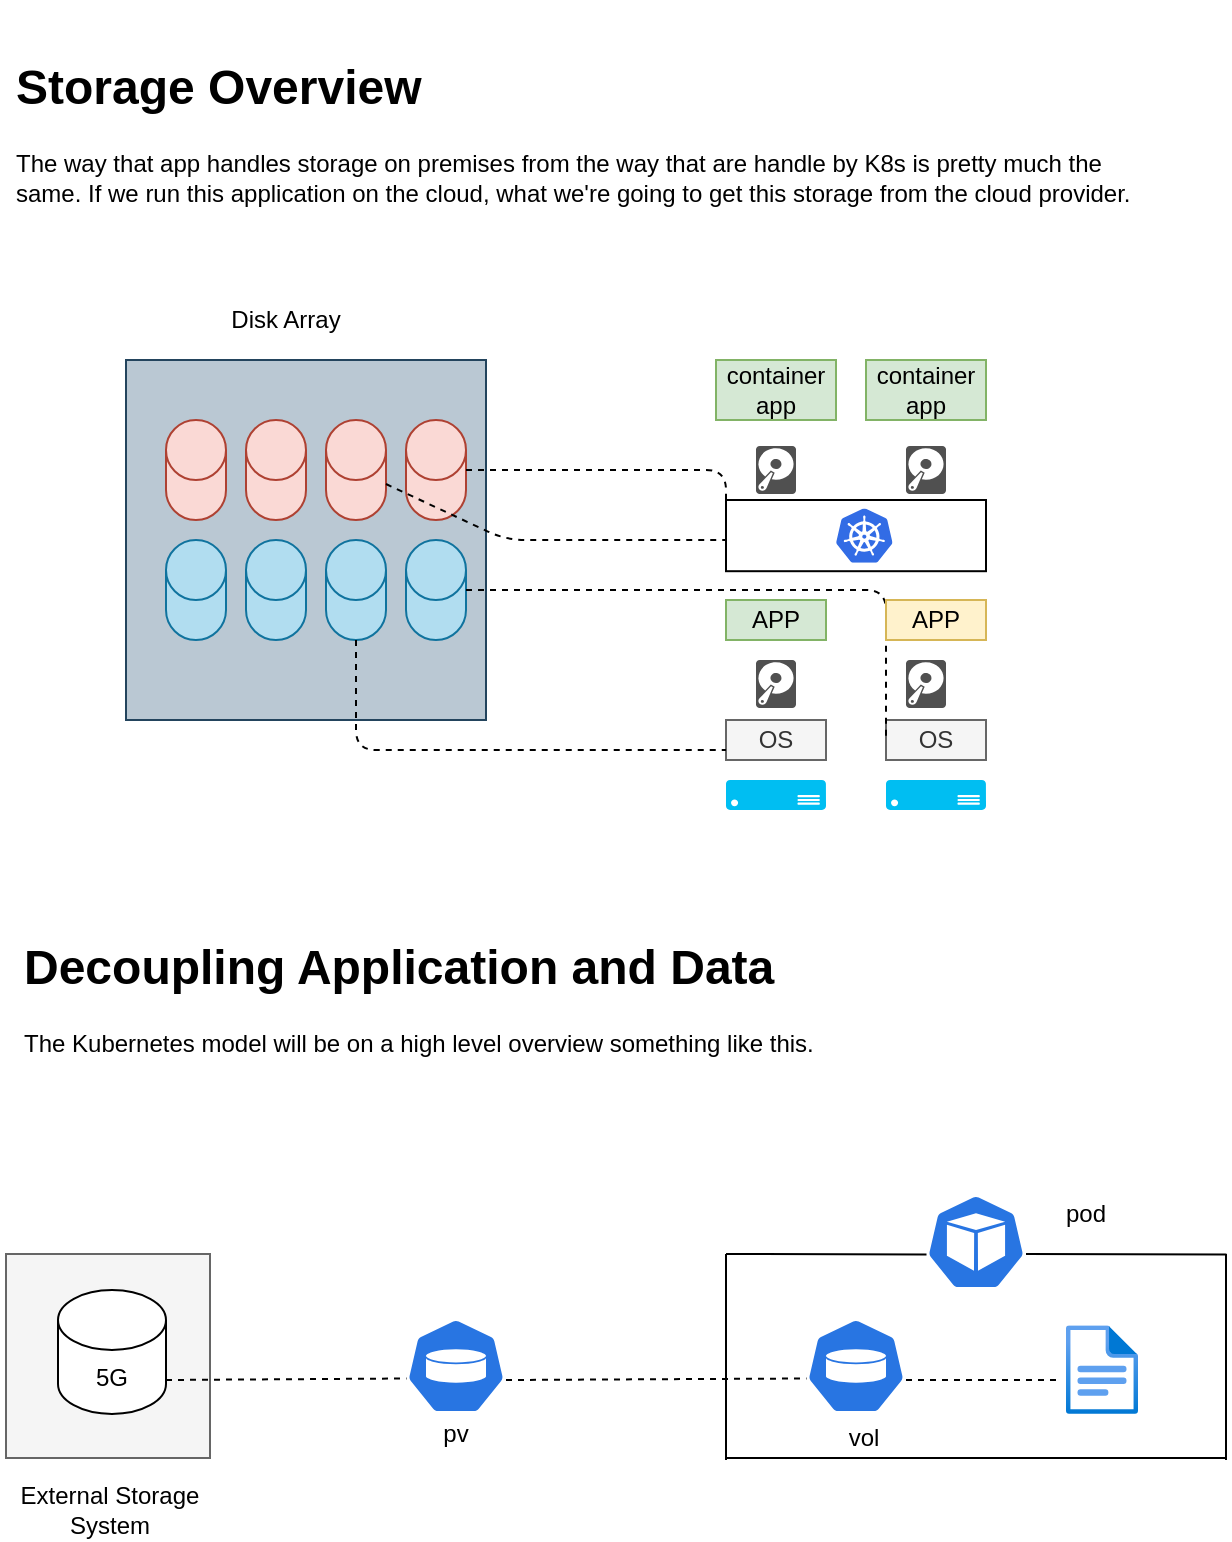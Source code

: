 <mxfile version="15.4.3" type="device" pages="3"><diagram id="H0yQKYYu6hozc0MBJnhI" name="Page-1"><mxGraphModel dx="1193" dy="713" grid="1" gridSize="10" guides="1" tooltips="1" connect="1" arrows="1" fold="1" page="1" pageScale="1" pageWidth="827" pageHeight="1169" math="0" shadow="0"><root><mxCell id="0"/><mxCell id="1" parent="0"/><mxCell id="yfvlqV1B1BKH5A_acDC--28" value="" style="rounded=0;whiteSpace=wrap;html=1;" parent="1" vertex="1"><mxGeometry x="480" y="280" width="130" height="35.6" as="geometry"/></mxCell><mxCell id="yfvlqV1B1BKH5A_acDC--1" value="" style="verticalLabelPosition=bottom;html=1;verticalAlign=top;align=center;strokeColor=none;fillColor=#00BEF2;shape=mxgraph.azure.server;" parent="1" vertex="1"><mxGeometry x="480" y="420" width="50" height="15" as="geometry"/></mxCell><mxCell id="yfvlqV1B1BKH5A_acDC--2" value="" style="verticalLabelPosition=bottom;html=1;verticalAlign=top;align=center;strokeColor=none;fillColor=#00BEF2;shape=mxgraph.azure.server;" parent="1" vertex="1"><mxGeometry x="560" y="420" width="50" height="15" as="geometry"/></mxCell><mxCell id="yfvlqV1B1BKH5A_acDC--5" value="OS" style="rounded=0;whiteSpace=wrap;html=1;fillColor=#f5f5f5;strokeColor=#666666;fontColor=#333333;" parent="1" vertex="1"><mxGeometry x="480" y="390" width="50" height="20" as="geometry"/></mxCell><mxCell id="yfvlqV1B1BKH5A_acDC--6" value="OS" style="rounded=0;whiteSpace=wrap;html=1;fillColor=#f5f5f5;strokeColor=#666666;fontColor=#333333;" parent="1" vertex="1"><mxGeometry x="560" y="390" width="50" height="20" as="geometry"/></mxCell><mxCell id="yfvlqV1B1BKH5A_acDC--7" value="" style="whiteSpace=wrap;html=1;aspect=fixed;fillColor=#bac8d3;strokeColor=#23445d;" parent="1" vertex="1"><mxGeometry x="180" y="210" width="180" height="180" as="geometry"/></mxCell><mxCell id="yfvlqV1B1BKH5A_acDC--9" value="" style="shape=cylinder3;whiteSpace=wrap;html=1;boundedLbl=1;backgroundOutline=1;size=15;fillColor=#fad9d5;strokeColor=#ae4132;" parent="1" vertex="1"><mxGeometry x="280" y="240" width="30" height="50" as="geometry"/></mxCell><mxCell id="yfvlqV1B1BKH5A_acDC--10" value="" style="shape=cylinder3;whiteSpace=wrap;html=1;boundedLbl=1;backgroundOutline=1;size=15;fillColor=#fad9d5;strokeColor=#ae4132;" parent="1" vertex="1"><mxGeometry x="240" y="240" width="30" height="50" as="geometry"/></mxCell><mxCell id="yfvlqV1B1BKH5A_acDC--11" value="" style="shape=cylinder3;whiteSpace=wrap;html=1;boundedLbl=1;backgroundOutline=1;size=15;fillColor=#fad9d5;strokeColor=#ae4132;" parent="1" vertex="1"><mxGeometry x="200" y="240" width="30" height="50" as="geometry"/></mxCell><mxCell id="yfvlqV1B1BKH5A_acDC--12" value="" style="shape=cylinder3;whiteSpace=wrap;html=1;boundedLbl=1;backgroundOutline=1;size=15;fillColor=#b1ddf0;strokeColor=#10739e;" parent="1" vertex="1"><mxGeometry x="280" y="300" width="30" height="50" as="geometry"/></mxCell><mxCell id="yfvlqV1B1BKH5A_acDC--13" value="" style="shape=cylinder3;whiteSpace=wrap;html=1;boundedLbl=1;backgroundOutline=1;size=15;fillColor=#b1ddf0;strokeColor=#10739e;" parent="1" vertex="1"><mxGeometry x="320" y="300" width="30" height="50" as="geometry"/></mxCell><mxCell id="yfvlqV1B1BKH5A_acDC--14" value="" style="shape=cylinder3;whiteSpace=wrap;html=1;boundedLbl=1;backgroundOutline=1;size=15;fillColor=#b1ddf0;strokeColor=#10739e;" parent="1" vertex="1"><mxGeometry x="200" y="300" width="30" height="50" as="geometry"/></mxCell><mxCell id="yfvlqV1B1BKH5A_acDC--15" value="" style="sketch=0;pointerEvents=1;shadow=0;dashed=0;html=1;strokeColor=none;fillColor=#505050;labelPosition=center;verticalLabelPosition=bottom;verticalAlign=top;outlineConnect=0;align=center;shape=mxgraph.office.devices.hard_disk;" parent="1" vertex="1"><mxGeometry x="495" y="360" width="20" height="24" as="geometry"/></mxCell><mxCell id="yfvlqV1B1BKH5A_acDC--16" value="" style="sketch=0;pointerEvents=1;shadow=0;dashed=0;html=1;strokeColor=none;fillColor=#505050;labelPosition=center;verticalLabelPosition=bottom;verticalAlign=top;outlineConnect=0;align=center;shape=mxgraph.office.devices.hard_disk;" parent="1" vertex="1"><mxGeometry x="570" y="360" width="20" height="24" as="geometry"/></mxCell><mxCell id="yfvlqV1B1BKH5A_acDC--17" value="" style="endArrow=none;dashed=1;html=1;entryX=0;entryY=0.75;entryDx=0;entryDy=0;" parent="1" source="yfvlqV1B1BKH5A_acDC--12" target="yfvlqV1B1BKH5A_acDC--5" edge="1"><mxGeometry width="50" height="50" relative="1" as="geometry"><mxPoint x="390" y="440" as="sourcePoint"/><mxPoint x="440" y="390" as="targetPoint"/><Array as="points"><mxPoint x="295" y="405"/></Array></mxGeometry></mxCell><mxCell id="yfvlqV1B1BKH5A_acDC--18" value="" style="endArrow=none;dashed=1;html=1;exitX=1;exitY=0.5;exitDx=0;exitDy=0;exitPerimeter=0;" parent="1" source="yfvlqV1B1BKH5A_acDC--13" edge="1"><mxGeometry width="50" height="50" relative="1" as="geometry"><mxPoint x="510" y="450" as="sourcePoint"/><mxPoint x="560" y="400" as="targetPoint"/><Array as="points"><mxPoint x="560" y="325"/><mxPoint x="560" y="360"/></Array></mxGeometry></mxCell><mxCell id="yfvlqV1B1BKH5A_acDC--20" value="" style="shape=cylinder3;whiteSpace=wrap;html=1;boundedLbl=1;backgroundOutline=1;size=15;fillColor=#b1ddf0;strokeColor=#10739e;" parent="1" vertex="1"><mxGeometry x="240" y="300" width="30" height="50" as="geometry"/></mxCell><mxCell id="yfvlqV1B1BKH5A_acDC--22" value="APP" style="rounded=0;whiteSpace=wrap;html=1;fillColor=#d5e8d4;strokeColor=#82b366;" parent="1" vertex="1"><mxGeometry x="480" y="330" width="50" height="20" as="geometry"/></mxCell><mxCell id="yfvlqV1B1BKH5A_acDC--23" value="APP" style="rounded=0;whiteSpace=wrap;html=1;fillColor=#fff2cc;strokeColor=#d6b656;" parent="1" vertex="1"><mxGeometry x="560" y="330" width="50" height="20" as="geometry"/></mxCell><mxCell id="yfvlqV1B1BKH5A_acDC--24" value="" style="shape=cylinder3;whiteSpace=wrap;html=1;boundedLbl=1;backgroundOutline=1;size=15;fillColor=#fad9d5;strokeColor=#ae4132;" parent="1" vertex="1"><mxGeometry x="320" y="240" width="30" height="50" as="geometry"/></mxCell><mxCell id="yfvlqV1B1BKH5A_acDC--26" value="&lt;span style=&quot;color: rgba(0 , 0 , 0 , 0) ; font-family: monospace ; font-size: 0px&quot;&gt;%3CmxGraphModel%3E%3Croot%3E%3CmxCell%20id%3D%220%22%2F%3E%3CmxCell%20id%3D%221%22%20parent%3D%220%22%2F%3E%3CmxCell%20id%3D%222%22%20value%3D%22container%20app%22%20style%3D%22rounded%3D0%3BwhiteSpace%3Dwrap%3Bhtml%3D1%3BfillColor%3D%23d5e8d4%3BstrokeColor%3D%2382b366%3B%22%20vertex%3D%221%22%20parent%3D%221%22%3E%3CmxGeometry%20x%3D%22475%22%20y%3D%22210%22%20width%3D%2260%22%20height%3D%2230%22%20as%3D%22geometry%22%2F%3E%3C%2FmxCell%3E%3C%2Froot%3E%3C%2FmxGraphModel%3E&lt;/span&gt;&lt;h1&gt;Storage Overview&lt;/h1&gt;&lt;p&gt;The way that app handles storage on premises from the way that are handle by K8s is pretty much the same. If we run this application on the cloud, what we're going to get this storage from the cloud provider.&lt;/p&gt;" style="text;html=1;strokeColor=none;fillColor=none;spacing=5;spacingTop=-20;whiteSpace=wrap;overflow=hidden;rounded=0;" parent="1" vertex="1"><mxGeometry x="120" y="40" width="580" height="120" as="geometry"/></mxCell><mxCell id="yfvlqV1B1BKH5A_acDC--27" value="" style="sketch=0;aspect=fixed;html=1;points=[];align=center;image;fontSize=12;image=img/lib/mscae/Kubernetes.svg;" parent="1" vertex="1"><mxGeometry x="535" y="284.2" width="28.33" height="27.2" as="geometry"/></mxCell><mxCell id="yfvlqV1B1BKH5A_acDC--30" value="" style="sketch=0;pointerEvents=1;shadow=0;dashed=0;html=1;strokeColor=none;fillColor=#505050;labelPosition=center;verticalLabelPosition=bottom;verticalAlign=top;outlineConnect=0;align=center;shape=mxgraph.office.devices.hard_disk;" parent="1" vertex="1"><mxGeometry x="495" y="253" width="20" height="24" as="geometry"/></mxCell><mxCell id="yfvlqV1B1BKH5A_acDC--31" value="" style="sketch=0;pointerEvents=1;shadow=0;dashed=0;html=1;strokeColor=none;fillColor=#505050;labelPosition=center;verticalLabelPosition=bottom;verticalAlign=top;outlineConnect=0;align=center;shape=mxgraph.office.devices.hard_disk;" parent="1" vertex="1"><mxGeometry x="570" y="253" width="20" height="24" as="geometry"/></mxCell><mxCell id="yfvlqV1B1BKH5A_acDC--32" value="container app" style="rounded=0;whiteSpace=wrap;html=1;fillColor=#d5e8d4;strokeColor=#82b366;" parent="1" vertex="1"><mxGeometry x="475" y="210" width="60" height="30" as="geometry"/></mxCell><mxCell id="yfvlqV1B1BKH5A_acDC--33" value="container app" style="rounded=0;whiteSpace=wrap;html=1;fillColor=#d5e8d4;strokeColor=#82b366;" parent="1" vertex="1"><mxGeometry x="550" y="210" width="60" height="30" as="geometry"/></mxCell><mxCell id="yfvlqV1B1BKH5A_acDC--34" value="" style="endArrow=none;dashed=1;html=1;exitX=1;exitY=0.5;exitDx=0;exitDy=0;exitPerimeter=0;" parent="1" source="yfvlqV1B1BKH5A_acDC--24" edge="1"><mxGeometry width="50" height="50" relative="1" as="geometry"><mxPoint x="430" y="340" as="sourcePoint"/><mxPoint x="480" y="290" as="targetPoint"/><Array as="points"><mxPoint x="480" y="265"/></Array></mxGeometry></mxCell><mxCell id="yfvlqV1B1BKH5A_acDC--35" value="" style="endArrow=none;dashed=1;html=1;" parent="1" source="yfvlqV1B1BKH5A_acDC--9" edge="1"><mxGeometry width="50" height="50" relative="1" as="geometry"><mxPoint x="430" y="350" as="sourcePoint"/><mxPoint x="480" y="300" as="targetPoint"/><Array as="points"><mxPoint x="370" y="300"/></Array></mxGeometry></mxCell><mxCell id="yfvlqV1B1BKH5A_acDC--36" value="Disk Array" style="text;html=1;strokeColor=none;fillColor=none;align=center;verticalAlign=middle;whiteSpace=wrap;rounded=0;" parent="1" vertex="1"><mxGeometry x="210" y="180" width="100" height="20" as="geometry"/></mxCell><mxCell id="yfvlqV1B1BKH5A_acDC--37" value="&lt;span style=&quot;color: rgba(0 , 0 , 0 , 0) ; font-family: monospace ; font-size: 0px&quot;&gt;%3CmxGraphModel%3E%3Croot%3E%3CmxCell%20id%3D%220%22%2F%3E%3CmxCell%20id%3D%221%22%20parent%3D%220%22%2F%3E%3CmxCell%20id%3D%222%22%20value%3D%22container%20app%22%20style%3D%22rounded%3D0%3BwhiteSpace%3Dwrap%3Bhtml%3D1%3BfillColor%3D%23d5e8d4%3BstrokeColor%3D%2382b366%3B%22%20vertex%3D%221%22%20parent%3D%221%22%3E%3CmxGeometry%20x%3D%22475%22%20y%3D%22210%22%20width%3D%2260%22%20height%3D%2230%22%20as%3D%22geometry%22%2F%3E%3C%2FmxCell%3E%3C%2Froot%3E%3C%2FmxGraphModel%3E&lt;/span&gt;&lt;h1&gt;Decoupling Application and Data&lt;br&gt;&lt;/h1&gt;&lt;div&gt;The Kubernetes model will be on a high level overview something like this.&lt;/div&gt;" style="text;html=1;strokeColor=none;fillColor=none;spacing=5;spacingTop=-20;whiteSpace=wrap;overflow=hidden;rounded=0;" parent="1" vertex="1"><mxGeometry x="124" y="480" width="580" height="120" as="geometry"/></mxCell><mxCell id="yfvlqV1B1BKH5A_acDC--38" value="" style="sketch=0;html=1;dashed=0;whitespace=wrap;fillColor=#2875E2;strokeColor=#ffffff;points=[[0.005,0.63,0],[0.1,0.2,0],[0.9,0.2,0],[0.5,0,0],[0.995,0.63,0],[0.72,0.99,0],[0.5,1,0],[0.28,0.99,0]];shape=mxgraph.kubernetes.icon;prIcon=pod" parent="1" vertex="1"><mxGeometry x="580" y="627" width="50" height="48" as="geometry"/></mxCell><mxCell id="yfvlqV1B1BKH5A_acDC--39" value="" style="sketch=0;html=1;dashed=0;whitespace=wrap;fillColor=#2875E2;strokeColor=#ffffff;points=[[0.005,0.63,0],[0.1,0.2,0],[0.9,0.2,0],[0.5,0,0],[0.995,0.63,0],[0.72,0.99,0],[0.5,1,0],[0.28,0.99,0]];shape=mxgraph.kubernetes.icon;prIcon=pv" parent="1" vertex="1"><mxGeometry x="520" y="689" width="50" height="48" as="geometry"/></mxCell><mxCell id="yfvlqV1B1BKH5A_acDC--40" value="" style="sketch=0;html=1;dashed=0;whitespace=wrap;fillColor=#2875E2;strokeColor=#ffffff;points=[[0.005,0.63,0],[0.1,0.2,0],[0.9,0.2,0],[0.5,0,0],[0.995,0.63,0],[0.72,0.99,0],[0.5,1,0],[0.28,0.99,0]];shape=mxgraph.kubernetes.icon;prIcon=pv" parent="1" vertex="1"><mxGeometry x="320" y="689" width="50" height="48" as="geometry"/></mxCell><mxCell id="yfvlqV1B1BKH5A_acDC--41" value="" style="whiteSpace=wrap;html=1;aspect=fixed;fillColor=#f5f5f5;strokeColor=#666666;fontColor=#333333;" parent="1" vertex="1"><mxGeometry x="120" y="657" width="102" height="102" as="geometry"/></mxCell><mxCell id="yfvlqV1B1BKH5A_acDC--42" value="5G" style="shape=cylinder3;whiteSpace=wrap;html=1;boundedLbl=1;backgroundOutline=1;size=15;" parent="1" vertex="1"><mxGeometry x="146" y="675" width="54" height="62" as="geometry"/></mxCell><mxCell id="yfvlqV1B1BKH5A_acDC--43" value="" style="aspect=fixed;html=1;points=[];align=center;image;fontSize=12;image=img/lib/azure2/general/File.svg;" parent="1" vertex="1"><mxGeometry x="650" y="692.64" width="36" height="44.36" as="geometry"/></mxCell><mxCell id="yfvlqV1B1BKH5A_acDC--44" value="" style="endArrow=none;html=1;entryX=0.005;entryY=0.63;entryDx=0;entryDy=0;entryPerimeter=0;" parent="1" target="yfvlqV1B1BKH5A_acDC--38" edge="1"><mxGeometry width="50" height="50" relative="1" as="geometry"><mxPoint x="480" y="657" as="sourcePoint"/><mxPoint x="570" y="642.64" as="targetPoint"/></mxGeometry></mxCell><mxCell id="yfvlqV1B1BKH5A_acDC--45" value="" style="endArrow=none;html=1;entryX=0.005;entryY=0.63;entryDx=0;entryDy=0;entryPerimeter=0;" parent="1" edge="1"><mxGeometry width="50" height="50" relative="1" as="geometry"><mxPoint x="630" y="657" as="sourcePoint"/><mxPoint x="730.25" y="657.24" as="targetPoint"/></mxGeometry></mxCell><mxCell id="yfvlqV1B1BKH5A_acDC--46" value="" style="endArrow=none;html=1;" parent="1" edge="1"><mxGeometry width="50" height="50" relative="1" as="geometry"><mxPoint x="480" y="760" as="sourcePoint"/><mxPoint x="480" y="657" as="targetPoint"/></mxGeometry></mxCell><mxCell id="yfvlqV1B1BKH5A_acDC--47" value="" style="endArrow=none;html=1;" parent="1" edge="1"><mxGeometry width="50" height="50" relative="1" as="geometry"><mxPoint x="730" y="760" as="sourcePoint"/><mxPoint x="730" y="657" as="targetPoint"/></mxGeometry></mxCell><mxCell id="yfvlqV1B1BKH5A_acDC--48" value="" style="endArrow=none;html=1;" parent="1" edge="1"><mxGeometry width="50" height="50" relative="1" as="geometry"><mxPoint x="480" y="759" as="sourcePoint"/><mxPoint x="730" y="759" as="targetPoint"/></mxGeometry></mxCell><mxCell id="yfvlqV1B1BKH5A_acDC--49" value="pod" style="text;html=1;strokeColor=none;fillColor=none;align=center;verticalAlign=middle;whiteSpace=wrap;rounded=0;" parent="1" vertex="1"><mxGeometry x="640" y="627" width="40" height="20" as="geometry"/></mxCell><mxCell id="yfvlqV1B1BKH5A_acDC--50" value="vol" style="text;html=1;strokeColor=none;fillColor=none;align=center;verticalAlign=middle;whiteSpace=wrap;rounded=0;" parent="1" vertex="1"><mxGeometry x="529.16" y="739" width="40" height="20" as="geometry"/></mxCell><mxCell id="yfvlqV1B1BKH5A_acDC--51" value="pv" style="text;html=1;strokeColor=none;fillColor=none;align=center;verticalAlign=middle;whiteSpace=wrap;rounded=0;" parent="1" vertex="1"><mxGeometry x="325" y="737" width="40" height="20" as="geometry"/></mxCell><mxCell id="yfvlqV1B1BKH5A_acDC--52" value="" style="endArrow=none;dashed=1;html=1;entryX=0.005;entryY=0.63;entryDx=0;entryDy=0;entryPerimeter=0;" parent="1" target="yfvlqV1B1BKH5A_acDC--39" edge="1"><mxGeometry width="50" height="50" relative="1" as="geometry"><mxPoint x="370" y="720" as="sourcePoint"/><mxPoint x="420" y="670" as="targetPoint"/></mxGeometry></mxCell><mxCell id="yfvlqV1B1BKH5A_acDC--53" value="" style="endArrow=none;dashed=1;html=1;entryX=-0.083;entryY=0.617;entryDx=0;entryDy=0;entryPerimeter=0;" parent="1" target="yfvlqV1B1BKH5A_acDC--43" edge="1"><mxGeometry width="50" height="50" relative="1" as="geometry"><mxPoint x="570" y="720" as="sourcePoint"/><mxPoint x="620" y="670" as="targetPoint"/></mxGeometry></mxCell><mxCell id="yfvlqV1B1BKH5A_acDC--54" value="" style="endArrow=none;dashed=1;html=1;entryX=0.005;entryY=0.63;entryDx=0;entryDy=0;entryPerimeter=0;" parent="1" target="yfvlqV1B1BKH5A_acDC--40" edge="1"><mxGeometry width="50" height="50" relative="1" as="geometry"><mxPoint x="200" y="720" as="sourcePoint"/><mxPoint x="250" y="670" as="targetPoint"/></mxGeometry></mxCell><mxCell id="yfvlqV1B1BKH5A_acDC--55" value="External Storage System" style="text;html=1;strokeColor=none;fillColor=none;align=center;verticalAlign=middle;whiteSpace=wrap;rounded=0;" parent="1" vertex="1"><mxGeometry x="117" y="770" width="110" height="30" as="geometry"/></mxCell></root></mxGraphModel></diagram><diagram id="o1JiYZLOHcDI5vts0igH" name="Page-2"><mxGraphModel dx="1193" dy="713" grid="1" gridSize="10" guides="1" tooltips="1" connect="1" arrows="1" fold="1" page="1" pageScale="1" pageWidth="827" pageHeight="1169" math="0" shadow="0"><root><mxCell id="GgIj8jaZapbpqBib3Jy1-0"/><mxCell id="GgIj8jaZapbpqBib3Jy1-1" parent="GgIj8jaZapbpqBib3Jy1-0"/><mxCell id="sqpZBj25kBsZ5laEhUyG-19" value="" style="whiteSpace=wrap;html=1;aspect=fixed;fillColor=#f5f5f5;strokeColor=#666666;fontColor=#333333;" parent="GgIj8jaZapbpqBib3Jy1-1" vertex="1"><mxGeometry x="10" y="750" width="220" height="220" as="geometry"/></mxCell><mxCell id="GgIj8jaZapbpqBib3Jy1-2" value="&lt;h1&gt;K8s Persistent Volume Subsystem&lt;/h1&gt;&lt;p&gt;Lorem ipsum dolor sit amet, consectetur adipisicing elit, sed do eiusmod tempor incididunt ut labore et dolore magna aliqua.&lt;/p&gt;" style="text;html=1;strokeColor=none;fillColor=none;spacing=5;spacingTop=-20;whiteSpace=wrap;overflow=hidden;rounded=0;" parent="GgIj8jaZapbpqBib3Jy1-1" vertex="1"><mxGeometry x="130" y="50" width="520" height="120" as="geometry"/></mxCell><mxCell id="GgIj8jaZapbpqBib3Jy1-3" value="" style="sketch=0;html=1;dashed=0;whitespace=wrap;fillColor=#2875E2;strokeColor=#ffffff;points=[[0.005,0.63,0],[0.1,0.2,0],[0.9,0.2,0],[0.5,0,0],[0.995,0.63,0],[0.72,0.99,0],[0.5,1,0],[0.28,0.99,0]];shape=mxgraph.kubernetes.icon;prIcon=pod" parent="GgIj8jaZapbpqBib3Jy1-1" vertex="1"><mxGeometry x="669" y="290" width="50" height="48" as="geometry"/></mxCell><mxCell id="GgIj8jaZapbpqBib3Jy1-4" value="" style="sketch=0;outlineConnect=0;fontColor=#232F3E;gradientColor=none;strokeColor=none;dashed=0;verticalLabelPosition=bottom;verticalAlign=top;align=center;html=1;fontSize=12;fontStyle=0;aspect=fixed;pointerEvents=1;shape=mxgraph.aws4.container_1;fillColor=#3399FF;" parent="GgIj8jaZapbpqBib3Jy1-1" vertex="1"><mxGeometry x="671" y="360" width="48" height="31" as="geometry"/></mxCell><mxCell id="GgIj8jaZapbpqBib3Jy1-5" value="APP" style="text;html=1;strokeColor=none;fillColor=none;align=center;verticalAlign=middle;whiteSpace=wrap;rounded=0;" parent="GgIj8jaZapbpqBib3Jy1-1" vertex="1"><mxGeometry x="675" y="400" width="40" height="20" as="geometry"/></mxCell><mxCell id="GgIj8jaZapbpqBib3Jy1-6" value="" style="endArrow=none;html=1;" parent="GgIj8jaZapbpqBib3Jy1-1" edge="1"><mxGeometry width="50" height="50" relative="1" as="geometry"><mxPoint x="649" y="371" as="sourcePoint"/><mxPoint x="669" y="371" as="targetPoint"/></mxGeometry></mxCell><mxCell id="GgIj8jaZapbpqBib3Jy1-9" value="" style="endArrow=none;html=1;" parent="GgIj8jaZapbpqBib3Jy1-1" edge="1"><mxGeometry width="50" height="50" relative="1" as="geometry"><mxPoint x="719" y="371" as="sourcePoint"/><mxPoint x="739" y="371" as="targetPoint"/></mxGeometry></mxCell><mxCell id="GgIj8jaZapbpqBib3Jy1-10" value="" style="endArrow=none;html=1;" parent="GgIj8jaZapbpqBib3Jy1-1" edge="1"><mxGeometry width="50" height="50" relative="1" as="geometry"><mxPoint x="648" y="430" as="sourcePoint"/><mxPoint x="648" y="370" as="targetPoint"/></mxGeometry></mxCell><mxCell id="GgIj8jaZapbpqBib3Jy1-11" value="" style="endArrow=none;html=1;" parent="GgIj8jaZapbpqBib3Jy1-1" edge="1"><mxGeometry width="50" height="50" relative="1" as="geometry"><mxPoint x="739" y="430" as="sourcePoint"/><mxPoint x="739" y="370" as="targetPoint"/></mxGeometry></mxCell><mxCell id="GgIj8jaZapbpqBib3Jy1-12" value="" style="endArrow=none;html=1;" parent="GgIj8jaZapbpqBib3Jy1-1" edge="1"><mxGeometry width="50" height="50" relative="1" as="geometry"><mxPoint x="649" y="431" as="sourcePoint"/><mxPoint x="739" y="431" as="targetPoint"/></mxGeometry></mxCell><mxCell id="xEvUQT-K1CB2vJodQ49_-0" value="" style="sketch=0;aspect=fixed;html=1;points=[];align=center;image;fontSize=12;image=img/lib/mscae/Kubernetes.svg;" parent="GgIj8jaZapbpqBib3Jy1-1" vertex="1"><mxGeometry x="569" y="200" width="41.66" height="40" as="geometry"/></mxCell><mxCell id="xEvUQT-K1CB2vJodQ49_-1" value="" style="endArrow=none;html=1;" parent="GgIj8jaZapbpqBib3Jy1-1" edge="1"><mxGeometry width="50" height="50" relative="1" as="geometry"><mxPoint x="610.66" y="220" as="sourcePoint"/><mxPoint x="779" y="220" as="targetPoint"/></mxGeometry></mxCell><mxCell id="xEvUQT-K1CB2vJodQ49_-2" value="" style="endArrow=none;html=1;" parent="GgIj8jaZapbpqBib3Jy1-1" edge="1"><mxGeometry width="50" height="50" relative="1" as="geometry"><mxPoint x="717" y="320" as="sourcePoint"/><mxPoint x="767" y="320" as="targetPoint"/><Array as="points"><mxPoint x="767" y="320"/></Array></mxGeometry></mxCell><mxCell id="xEvUQT-K1CB2vJodQ49_-3" value="" style="endArrow=none;html=1;" parent="GgIj8jaZapbpqBib3Jy1-1" edge="1"><mxGeometry width="50" height="50" relative="1" as="geometry"><mxPoint x="580" y="320" as="sourcePoint"/><mxPoint x="670" y="320" as="targetPoint"/><Array as="points"><mxPoint x="670" y="320"/></Array></mxGeometry></mxCell><mxCell id="xEvUQT-K1CB2vJodQ49_-4" value="" style="endArrow=none;html=1;" parent="GgIj8jaZapbpqBib3Jy1-1" edge="1"><mxGeometry width="50" height="50" relative="1" as="geometry"><mxPoint x="580" y="451" as="sourcePoint"/><mxPoint x="580" y="321" as="targetPoint"/></mxGeometry></mxCell><mxCell id="xEvUQT-K1CB2vJodQ49_-5" value="" style="endArrow=none;html=1;" parent="GgIj8jaZapbpqBib3Jy1-1" edge="1"><mxGeometry width="50" height="50" relative="1" as="geometry"><mxPoint x="768" y="450" as="sourcePoint"/><mxPoint x="768" y="320" as="targetPoint"/></mxGeometry></mxCell><mxCell id="xEvUQT-K1CB2vJodQ49_-6" value="" style="endArrow=none;html=1;" parent="GgIj8jaZapbpqBib3Jy1-1" edge="1"><mxGeometry width="50" height="50" relative="1" as="geometry"><mxPoint x="580" y="450" as="sourcePoint"/><mxPoint x="769" y="450" as="targetPoint"/></mxGeometry></mxCell><mxCell id="xEvUQT-K1CB2vJodQ49_-7" value="" style="shape=image;html=1;verticalAlign=top;verticalLabelPosition=bottom;labelBackgroundColor=#ffffff;imageAspect=0;aspect=fixed;image=https://cdn3.iconfinder.com/data/icons/energy-and-power-glyph-24-px/24/Plug_in_power_socket_power_supply_socket_wall_socket-128.png;fillColor=#3399FF;" parent="GgIj8jaZapbpqBib3Jy1-1" vertex="1"><mxGeometry x="230" y="333" width="28" height="28" as="geometry"/></mxCell><mxCell id="xEvUQT-K1CB2vJodQ49_-8" value="" style="endArrow=none;html=1;" parent="GgIj8jaZapbpqBib3Jy1-1" edge="1"><mxGeometry width="50" height="50" relative="1" as="geometry"><mxPoint x="779" y="469" as="sourcePoint"/><mxPoint x="779" y="220.5" as="targetPoint"/></mxGeometry></mxCell><mxCell id="xEvUQT-K1CB2vJodQ49_-9" value="" style="shape=image;html=1;verticalAlign=top;verticalLabelPosition=bottom;labelBackgroundColor=#ffffff;imageAspect=0;aspect=fixed;image=https://cdn3.iconfinder.com/data/icons/energy-and-power-glyph-24-px/24/Electrical_plug_plug_plug_connector_plug_in_power_plug_2-128.png;fillColor=#3399FF;rotation=-180;" parent="GgIj8jaZapbpqBib3Jy1-1" vertex="1"><mxGeometry x="180" y="322" width="50" height="50" as="geometry"/></mxCell><mxCell id="3Hx7CAm-bZy7VMcNkcBw-0" value="" style="whiteSpace=wrap;html=1;aspect=fixed;fillColor=#f5f5f5;strokeColor=#666666;fontColor=#333333;" parent="GgIj8jaZapbpqBib3Jy1-1" vertex="1"><mxGeometry x="28" y="289" width="102" height="102" as="geometry"/></mxCell><mxCell id="3Hx7CAm-bZy7VMcNkcBw-1" value="5G" style="shape=cylinder3;whiteSpace=wrap;html=1;boundedLbl=1;backgroundOutline=1;size=15;" parent="GgIj8jaZapbpqBib3Jy1-1" vertex="1"><mxGeometry x="70" y="322" width="38" height="49" as="geometry"/></mxCell><mxCell id="3Hx7CAm-bZy7VMcNkcBw-2" value="" style="endArrow=none;html=1;" parent="GgIj8jaZapbpqBib3Jy1-1" edge="1"><mxGeometry width="50" height="50" relative="1" as="geometry"><mxPoint x="240" y="220" as="sourcePoint"/><mxPoint x="569" y="219.5" as="targetPoint"/></mxGeometry></mxCell><mxCell id="3Hx7CAm-bZy7VMcNkcBw-3" value="" style="sketch=0;html=1;dashed=0;whitespace=wrap;fillColor=#2875E2;strokeColor=#ffffff;points=[[0.005,0.63,0],[0.1,0.2,0],[0.9,0.2,0],[0.5,0,0],[0.995,0.63,0],[0.72,0.99,0],[0.5,1,0],[0.28,0.99,0]];shape=mxgraph.kubernetes.icon;prIcon=pv" parent="GgIj8jaZapbpqBib3Jy1-1" vertex="1"><mxGeometry x="590" y="371" width="40" height="39" as="geometry"/></mxCell><mxCell id="3Hx7CAm-bZy7VMcNkcBw-4" value="" style="sketch=0;html=1;dashed=0;whitespace=wrap;fillColor=#2875E2;strokeColor=#ffffff;points=[[0.005,0.63,0],[0.1,0.2,0],[0.9,0.2,0],[0.5,0,0],[0.995,0.63,0],[0.72,0.99,0],[0.5,1,0],[0.28,0.99,0]];shape=mxgraph.kubernetes.icon;prIcon=pvc" parent="GgIj8jaZapbpqBib3Jy1-1" vertex="1"><mxGeometry x="450" y="332" width="40" height="39" as="geometry"/></mxCell><mxCell id="3Hx7CAm-bZy7VMcNkcBw-5" value="" style="sketch=0;html=1;dashed=0;whitespace=wrap;fillColor=#2875E2;strokeColor=#ffffff;points=[[0.005,0.63,0],[0.1,0.2,0],[0.9,0.2,0],[0.5,0,0],[0.995,0.63,0],[0.72,0.99,0],[0.5,1,0],[0.28,0.99,0]];shape=mxgraph.kubernetes.icon;prIcon=pv" parent="GgIj8jaZapbpqBib3Jy1-1" vertex="1"><mxGeometry x="360" y="333" width="40" height="38" as="geometry"/></mxCell><mxCell id="3Hx7CAm-bZy7VMcNkcBw-7" value="" style="endArrow=classic;startArrow=classic;html=1;" parent="GgIj8jaZapbpqBib3Jy1-1" edge="1"><mxGeometry width="50" height="50" relative="1" as="geometry"><mxPoint x="403" y="351.5" as="sourcePoint"/><mxPoint x="443" y="351.5" as="targetPoint"/><Array as="points"><mxPoint x="433" y="351.5"/></Array></mxGeometry></mxCell><mxCell id="3Hx7CAm-bZy7VMcNkcBw-8" value="" style="endArrow=none;dashed=1;html=1;entryX=0.005;entryY=0.63;entryDx=0;entryDy=0;entryPerimeter=0;" parent="GgIj8jaZapbpqBib3Jy1-1" target="3Hx7CAm-bZy7VMcNkcBw-3" edge="1"><mxGeometry width="50" height="50" relative="1" as="geometry"><mxPoint x="490" y="350" as="sourcePoint"/><mxPoint x="540" y="300" as="targetPoint"/><Array as="points"><mxPoint x="590" y="350"/><mxPoint x="590" y="370"/></Array></mxGeometry></mxCell><mxCell id="3Hx7CAm-bZy7VMcNkcBw-10" value="" style="endArrow=none;dashed=1;html=1;" parent="GgIj8jaZapbpqBib3Jy1-1" edge="1"><mxGeometry width="50" height="50" relative="1" as="geometry"><mxPoint x="260" y="351" as="sourcePoint"/><mxPoint x="360" y="350.5" as="targetPoint"/></mxGeometry></mxCell><mxCell id="3Hx7CAm-bZy7VMcNkcBw-11" value="pv" style="text;html=1;strokeColor=none;fillColor=none;align=center;verticalAlign=middle;whiteSpace=wrap;rounded=0;" parent="GgIj8jaZapbpqBib3Jy1-1" vertex="1"><mxGeometry x="360" y="377" width="40" height="20" as="geometry"/></mxCell><mxCell id="3Hx7CAm-bZy7VMcNkcBw-12" value="pvc" style="text;html=1;strokeColor=none;fillColor=none;align=center;verticalAlign=middle;whiteSpace=wrap;rounded=0;" parent="GgIj8jaZapbpqBib3Jy1-1" vertex="1"><mxGeometry x="450" y="377" width="40" height="20" as="geometry"/></mxCell><mxCell id="3Hx7CAm-bZy7VMcNkcBw-13" value="vol" style="text;html=1;strokeColor=none;fillColor=none;align=center;verticalAlign=middle;whiteSpace=wrap;rounded=0;" parent="GgIj8jaZapbpqBib3Jy1-1" vertex="1"><mxGeometry x="590" y="410" width="40" height="20" as="geometry"/></mxCell><mxCell id="3Hx7CAm-bZy7VMcNkcBw-15" value="" style="endArrow=none;html=1;" parent="GgIj8jaZapbpqBib3Jy1-1" edge="1"><mxGeometry width="50" height="50" relative="1" as="geometry"><mxPoint x="240" y="330" as="sourcePoint"/><mxPoint x="240" y="220" as="targetPoint"/></mxGeometry></mxCell><mxCell id="3Hx7CAm-bZy7VMcNkcBw-16" value="" style="endArrow=none;html=1;" parent="GgIj8jaZapbpqBib3Jy1-1" edge="1"><mxGeometry width="50" height="50" relative="1" as="geometry"><mxPoint x="240" y="470" as="sourcePoint"/><mxPoint x="240" y="366" as="targetPoint"/></mxGeometry></mxCell><mxCell id="3Hx7CAm-bZy7VMcNkcBw-17" value="" style="endArrow=none;html=1;" parent="GgIj8jaZapbpqBib3Jy1-1" edge="1"><mxGeometry width="50" height="50" relative="1" as="geometry"><mxPoint x="240" y="470" as="sourcePoint"/><mxPoint x="780" y="470" as="targetPoint"/></mxGeometry></mxCell><mxCell id="3Hx7CAm-bZy7VMcNkcBw-18" value="" style="endArrow=none;dashed=1;html=1;dashPattern=1 3;strokeWidth=2;exitX=1;exitY=0.5;exitDx=0;exitDy=0;exitPerimeter=0;" parent="GgIj8jaZapbpqBib3Jy1-1" source="3Hx7CAm-bZy7VMcNkcBw-1" edge="1"><mxGeometry width="50" height="50" relative="1" as="geometry"><mxPoint x="140" y="397" as="sourcePoint"/><mxPoint x="190" y="347" as="targetPoint"/></mxGeometry></mxCell><mxCell id="sqpZBj25kBsZ5laEhUyG-0" value="&lt;h1&gt;K8s Persistent Volume Subsystem II&lt;/h1&gt;&lt;p&gt;Lorem ipsum dolor sit amet, consectetur adipisicing elit, sed do eiusmod tempor incididunt ut labore et dolore magna aliqua.&lt;/p&gt;" style="text;html=1;strokeColor=none;fillColor=none;spacing=5;spacingTop=-20;whiteSpace=wrap;overflow=hidden;rounded=0;" parent="GgIj8jaZapbpqBib3Jy1-1" vertex="1"><mxGeometry x="130" y="550" width="520" height="120" as="geometry"/></mxCell><mxCell id="sqpZBj25kBsZ5laEhUyG-1" value="" style="sketch=0;html=1;dashed=0;whitespace=wrap;fillColor=#2875E2;strokeColor=#ffffff;points=[[0.005,0.63,0],[0.1,0.2,0],[0.9,0.2,0],[0.5,0,0],[0.995,0.63,0],[0.72,0.99,0],[0.5,1,0],[0.28,0.99,0]];shape=mxgraph.kubernetes.icon;prIcon=pod" parent="GgIj8jaZapbpqBib3Jy1-1" vertex="1"><mxGeometry x="671" y="740" width="50" height="48" as="geometry"/></mxCell><mxCell id="sqpZBj25kBsZ5laEhUyG-2" value="" style="sketch=0;outlineConnect=0;fontColor=#232F3E;gradientColor=none;strokeColor=none;dashed=0;verticalLabelPosition=bottom;verticalAlign=top;align=center;html=1;fontSize=12;fontStyle=0;aspect=fixed;pointerEvents=1;shape=mxgraph.aws4.container_1;fillColor=#3399FF;" parent="GgIj8jaZapbpqBib3Jy1-1" vertex="1"><mxGeometry x="675" y="810" width="48" height="31" as="geometry"/></mxCell><mxCell id="sqpZBj25kBsZ5laEhUyG-9" value="" style="sketch=0;aspect=fixed;html=1;points=[];align=center;image;fontSize=12;image=img/lib/mscae/Kubernetes.svg;" parent="GgIj8jaZapbpqBib3Jy1-1" vertex="1"><mxGeometry x="569" y="700" width="41.66" height="40" as="geometry"/></mxCell><mxCell id="sqpZBj25kBsZ5laEhUyG-10" value="" style="endArrow=none;html=1;" parent="GgIj8jaZapbpqBib3Jy1-1" edge="1"><mxGeometry width="50" height="50" relative="1" as="geometry"><mxPoint x="610.66" y="720" as="sourcePoint"/><mxPoint x="779" y="720" as="targetPoint"/></mxGeometry></mxCell><mxCell id="sqpZBj25kBsZ5laEhUyG-11" value="" style="endArrow=none;html=1;" parent="GgIj8jaZapbpqBib3Jy1-1" edge="1"><mxGeometry width="50" height="50" relative="1" as="geometry"><mxPoint x="719" y="770" as="sourcePoint"/><mxPoint x="769" y="770" as="targetPoint"/><Array as="points"><mxPoint x="769" y="770"/></Array></mxGeometry></mxCell><mxCell id="sqpZBj25kBsZ5laEhUyG-12" value="" style="endArrow=none;html=1;" parent="GgIj8jaZapbpqBib3Jy1-1" edge="1"><mxGeometry width="50" height="50" relative="1" as="geometry"><mxPoint x="581" y="770" as="sourcePoint"/><mxPoint x="671" y="770" as="targetPoint"/><Array as="points"><mxPoint x="671" y="770"/></Array></mxGeometry></mxCell><mxCell id="sqpZBj25kBsZ5laEhUyG-13" value="" style="endArrow=none;html=1;" parent="GgIj8jaZapbpqBib3Jy1-1" edge="1"><mxGeometry width="50" height="50" relative="1" as="geometry"><mxPoint x="580" y="910" as="sourcePoint"/><mxPoint x="580" y="771" as="targetPoint"/></mxGeometry></mxCell><mxCell id="sqpZBj25kBsZ5laEhUyG-14" value="" style="endArrow=none;html=1;" parent="GgIj8jaZapbpqBib3Jy1-1" edge="1"><mxGeometry width="50" height="50" relative="1" as="geometry"><mxPoint x="768" y="910" as="sourcePoint"/><mxPoint x="768" y="770" as="targetPoint"/></mxGeometry></mxCell><mxCell id="sqpZBj25kBsZ5laEhUyG-15" value="" style="endArrow=none;html=1;" parent="GgIj8jaZapbpqBib3Jy1-1" edge="1"><mxGeometry width="50" height="50" relative="1" as="geometry"><mxPoint x="580" y="910" as="sourcePoint"/><mxPoint x="769" y="910" as="targetPoint"/></mxGeometry></mxCell><mxCell id="sqpZBj25kBsZ5laEhUyG-16" value="" style="shape=image;html=1;verticalAlign=top;verticalLabelPosition=bottom;labelBackgroundColor=#ffffff;imageAspect=0;aspect=fixed;image=https://cdn3.iconfinder.com/data/icons/energy-and-power-glyph-24-px/24/Plug_in_power_socket_power_supply_socket_wall_socket-128.png;fillColor=#3399FF;" parent="GgIj8jaZapbpqBib3Jy1-1" vertex="1"><mxGeometry x="230" y="833" width="28" height="28" as="geometry"/></mxCell><mxCell id="sqpZBj25kBsZ5laEhUyG-17" value="" style="endArrow=none;html=1;" parent="GgIj8jaZapbpqBib3Jy1-1" edge="1"><mxGeometry width="50" height="50" relative="1" as="geometry"><mxPoint x="779" y="1110" as="sourcePoint"/><mxPoint x="779" y="720.5" as="targetPoint"/></mxGeometry></mxCell><mxCell id="sqpZBj25kBsZ5laEhUyG-18" value="" style="shape=image;html=1;verticalAlign=top;verticalLabelPosition=bottom;labelBackgroundColor=#ffffff;imageAspect=0;aspect=fixed;image=https://cdn3.iconfinder.com/data/icons/energy-and-power-glyph-24-px/24/Electrical_plug_plug_plug_connector_plug_in_power_plug_2-128.png;fillColor=#3399FF;rotation=-180;" parent="GgIj8jaZapbpqBib3Jy1-1" vertex="1"><mxGeometry x="180" y="822" width="50" height="50" as="geometry"/></mxCell><mxCell id="sqpZBj25kBsZ5laEhUyG-20" value="5G" style="shape=cylinder3;whiteSpace=wrap;html=1;boundedLbl=1;backgroundOutline=1;size=15;" parent="GgIj8jaZapbpqBib3Jy1-1" vertex="1"><mxGeometry x="70" y="822" width="38" height="49" as="geometry"/></mxCell><mxCell id="sqpZBj25kBsZ5laEhUyG-21" value="" style="endArrow=none;html=1;" parent="GgIj8jaZapbpqBib3Jy1-1" edge="1"><mxGeometry width="50" height="50" relative="1" as="geometry"><mxPoint x="240" y="720" as="sourcePoint"/><mxPoint x="569" y="719.5" as="targetPoint"/></mxGeometry></mxCell><mxCell id="sqpZBj25kBsZ5laEhUyG-22" value="" style="sketch=0;html=1;dashed=0;whitespace=wrap;fillColor=#2875E2;strokeColor=#ffffff;points=[[0.005,0.63,0],[0.1,0.2,0],[0.9,0.2,0],[0.5,0,0],[0.995,0.63,0],[0.72,0.99,0],[0.5,1,0],[0.28,0.99,0]];shape=mxgraph.kubernetes.icon;prIcon=pv" parent="GgIj8jaZapbpqBib3Jy1-1" vertex="1"><mxGeometry x="600" y="806" width="40" height="39" as="geometry"/></mxCell><mxCell id="sqpZBj25kBsZ5laEhUyG-23" value="" style="sketch=0;html=1;dashed=0;whitespace=wrap;fillColor=#2875E2;strokeColor=#ffffff;points=[[0.005,0.63,0],[0.1,0.2,0],[0.9,0.2,0],[0.5,0,0],[0.995,0.63,0],[0.72,0.99,0],[0.5,1,0],[0.28,0.99,0]];shape=mxgraph.kubernetes.icon;prIcon=pvc" parent="GgIj8jaZapbpqBib3Jy1-1" vertex="1"><mxGeometry x="450" y="832" width="40" height="39" as="geometry"/></mxCell><mxCell id="sqpZBj25kBsZ5laEhUyG-24" value="" style="sketch=0;html=1;dashed=0;whitespace=wrap;fillColor=#2875E2;strokeColor=#ffffff;points=[[0.005,0.63,0],[0.1,0.2,0],[0.9,0.2,0],[0.5,0,0],[0.995,0.63,0],[0.72,0.99,0],[0.5,1,0],[0.28,0.99,0]];shape=mxgraph.kubernetes.icon;prIcon=pv" parent="GgIj8jaZapbpqBib3Jy1-1" vertex="1"><mxGeometry x="360" y="833" width="40" height="38" as="geometry"/></mxCell><mxCell id="sqpZBj25kBsZ5laEhUyG-25" value="" style="endArrow=classic;startArrow=classic;html=1;" parent="GgIj8jaZapbpqBib3Jy1-1" edge="1"><mxGeometry width="50" height="50" relative="1" as="geometry"><mxPoint x="403" y="851.5" as="sourcePoint"/><mxPoint x="443" y="851.5" as="targetPoint"/><Array as="points"><mxPoint x="433" y="851.5"/></Array></mxGeometry></mxCell><mxCell id="sqpZBj25kBsZ5laEhUyG-27" value="" style="endArrow=none;dashed=1;html=1;" parent="GgIj8jaZapbpqBib3Jy1-1" edge="1"><mxGeometry width="50" height="50" relative="1" as="geometry"><mxPoint x="260" y="851" as="sourcePoint"/><mxPoint x="360" y="850.5" as="targetPoint"/></mxGeometry></mxCell><mxCell id="sqpZBj25kBsZ5laEhUyG-28" value="pv" style="text;html=1;strokeColor=none;fillColor=none;align=center;verticalAlign=middle;whiteSpace=wrap;rounded=0;" parent="GgIj8jaZapbpqBib3Jy1-1" vertex="1"><mxGeometry x="360" y="877" width="40" height="20" as="geometry"/></mxCell><mxCell id="sqpZBj25kBsZ5laEhUyG-29" value="pvc" style="text;html=1;strokeColor=none;fillColor=none;align=center;verticalAlign=middle;whiteSpace=wrap;rounded=0;" parent="GgIj8jaZapbpqBib3Jy1-1" vertex="1"><mxGeometry x="450" y="877" width="40" height="20" as="geometry"/></mxCell><mxCell id="sqpZBj25kBsZ5laEhUyG-30" value="vol" style="text;html=1;strokeColor=none;fillColor=none;align=center;verticalAlign=middle;whiteSpace=wrap;rounded=0;" parent="GgIj8jaZapbpqBib3Jy1-1" vertex="1"><mxGeometry x="600" y="851" width="40" height="20" as="geometry"/></mxCell><mxCell id="sqpZBj25kBsZ5laEhUyG-31" value="" style="endArrow=none;html=1;" parent="GgIj8jaZapbpqBib3Jy1-1" edge="1"><mxGeometry width="50" height="50" relative="1" as="geometry"><mxPoint x="240" y="830" as="sourcePoint"/><mxPoint x="240" y="720" as="targetPoint"/></mxGeometry></mxCell><mxCell id="sqpZBj25kBsZ5laEhUyG-32" value="" style="endArrow=none;html=1;" parent="GgIj8jaZapbpqBib3Jy1-1" edge="1"><mxGeometry width="50" height="50" relative="1" as="geometry"><mxPoint x="240" y="1110" as="sourcePoint"/><mxPoint x="240" y="866" as="targetPoint"/></mxGeometry></mxCell><mxCell id="sqpZBj25kBsZ5laEhUyG-33" value="" style="endArrow=none;html=1;" parent="GgIj8jaZapbpqBib3Jy1-1" edge="1"><mxGeometry width="50" height="50" relative="1" as="geometry"><mxPoint x="240" y="1110" as="sourcePoint"/><mxPoint x="780" y="1110" as="targetPoint"/></mxGeometry></mxCell><mxCell id="sqpZBj25kBsZ5laEhUyG-34" value="" style="endArrow=none;dashed=1;html=1;dashPattern=1 3;strokeWidth=2;exitX=1;exitY=0.5;exitDx=0;exitDy=0;exitPerimeter=0;" parent="GgIj8jaZapbpqBib3Jy1-1" source="sqpZBj25kBsZ5laEhUyG-20" edge="1"><mxGeometry width="50" height="50" relative="1" as="geometry"><mxPoint x="140" y="897" as="sourcePoint"/><mxPoint x="190" y="847" as="targetPoint"/></mxGeometry></mxCell><mxCell id="LAy30MMy5UzQ4SfCv3st-14" value="" style="endArrow=none;dashed=1;html=1;exitX=0.995;exitY=0.63;exitDx=0;exitDy=0;exitPerimeter=0;" parent="GgIj8jaZapbpqBib3Jy1-1" source="sqpZBj25kBsZ5laEhUyG-23" edge="1"><mxGeometry width="50" height="50" relative="1" as="geometry"><mxPoint x="550" y="882" as="sourcePoint"/><mxPoint x="600" y="832" as="targetPoint"/><Array as="points"><mxPoint x="520" y="830"/></Array></mxGeometry></mxCell><mxCell id="LAy30MMy5UzQ4SfCv3st-18" value="APP" style="text;html=1;strokeColor=none;fillColor=none;align=center;verticalAlign=middle;whiteSpace=wrap;rounded=0;" parent="GgIj8jaZapbpqBib3Jy1-1" vertex="1"><mxGeometry x="679" y="852" width="40" height="20" as="geometry"/></mxCell><mxCell id="LAy30MMy5UzQ4SfCv3st-19" value="" style="sketch=0;html=1;dashed=0;whitespace=wrap;fillColor=#2875E2;strokeColor=#ffffff;points=[[0.005,0.63,0],[0.1,0.2,0],[0.9,0.2,0],[0.5,0,0],[0.995,0.63,0],[0.72,0.99,0],[0.5,1,0],[0.28,0.99,0]];shape=mxgraph.kubernetes.icon;prIcon=pv" parent="GgIj8jaZapbpqBib3Jy1-1" vertex="1"><mxGeometry x="360" y="920" width="40" height="38" as="geometry"/></mxCell><mxCell id="LAy30MMy5UzQ4SfCv3st-20" value="10G" style="shape=cylinder3;whiteSpace=wrap;html=1;boundedLbl=1;backgroundOutline=1;size=15;" parent="GgIj8jaZapbpqBib3Jy1-1" vertex="1"><mxGeometry x="70" y="890" width="38" height="49" as="geometry"/></mxCell><mxCell id="LAy30MMy5UzQ4SfCv3st-21" value="" style="endArrow=none;dashed=1;html=1;" parent="GgIj8jaZapbpqBib3Jy1-1" edge="1"><mxGeometry width="50" height="50" relative="1" as="geometry"><mxPoint x="108" y="921" as="sourcePoint"/><mxPoint x="180" y="850" as="targetPoint"/><Array as="points"><mxPoint x="180" y="921"/></Array></mxGeometry></mxCell><mxCell id="LAy30MMy5UzQ4SfCv3st-24" value="" style="whiteSpace=wrap;html=1;aspect=fixed;fillColor=none;" parent="GgIj8jaZapbpqBib3Jy1-1" vertex="1"><mxGeometry x="659" y="807" width="80" height="80" as="geometry"/></mxCell><mxCell id="LAy30MMy5UzQ4SfCv3st-25" value="pv" style="text;html=1;strokeColor=none;fillColor=none;align=center;verticalAlign=middle;whiteSpace=wrap;rounded=0;" parent="GgIj8jaZapbpqBib3Jy1-1" vertex="1"><mxGeometry x="360" y="970" width="40" height="20" as="geometry"/></mxCell><mxCell id="LAy30MMy5UzQ4SfCv3st-26" value="" style="endArrow=classic;startArrow=classic;html=1;" parent="GgIj8jaZapbpqBib3Jy1-1" edge="1"><mxGeometry width="50" height="50" relative="1" as="geometry"><mxPoint x="400" y="940" as="sourcePoint"/><mxPoint x="440" y="940" as="targetPoint"/><Array as="points"><mxPoint x="430" y="940"/></Array></mxGeometry></mxCell><mxCell id="LAy30MMy5UzQ4SfCv3st-27" value="" style="sketch=0;html=1;dashed=0;whitespace=wrap;fillColor=#2875E2;strokeColor=#ffffff;points=[[0.005,0.63,0],[0.1,0.2,0],[0.9,0.2,0],[0.5,0,0],[0.995,0.63,0],[0.72,0.99,0],[0.5,1,0],[0.28,0.99,0]];shape=mxgraph.kubernetes.icon;prIcon=pvc" parent="GgIj8jaZapbpqBib3Jy1-1" vertex="1"><mxGeometry x="450" y="920" width="40" height="39" as="geometry"/></mxCell><mxCell id="LAy30MMy5UzQ4SfCv3st-28" value="pvc" style="text;html=1;strokeColor=none;fillColor=none;align=center;verticalAlign=middle;whiteSpace=wrap;rounded=0;" parent="GgIj8jaZapbpqBib3Jy1-1" vertex="1"><mxGeometry x="450" y="970" width="40" height="20" as="geometry"/></mxCell><mxCell id="LAy30MMy5UzQ4SfCv3st-29" value="pod" style="text;html=1;strokeColor=none;fillColor=none;align=center;verticalAlign=middle;whiteSpace=wrap;rounded=0;" parent="GgIj8jaZapbpqBib3Jy1-1" vertex="1"><mxGeometry x="719" y="780" width="40" height="20" as="geometry"/></mxCell><mxCell id="LAy30MMy5UzQ4SfCv3st-30" value="" style="sketch=0;html=1;dashed=0;whitespace=wrap;fillColor=#2875E2;strokeColor=#ffffff;points=[[0.005,0.63,0],[0.1,0.2,0],[0.9,0.2,0],[0.5,0,0],[0.995,0.63,0],[0.72,0.99,0],[0.5,1,0],[0.28,0.99,0]];shape=mxgraph.kubernetes.icon;prIcon=pod" parent="GgIj8jaZapbpqBib3Jy1-1" vertex="1"><mxGeometry x="671" y="920" width="50" height="48" as="geometry"/></mxCell><mxCell id="LAy30MMy5UzQ4SfCv3st-31" value="" style="endArrow=none;html=1;" parent="GgIj8jaZapbpqBib3Jy1-1" edge="1"><mxGeometry width="50" height="50" relative="1" as="geometry"><mxPoint x="581" y="950" as="sourcePoint"/><mxPoint x="671" y="950" as="targetPoint"/><Array as="points"><mxPoint x="671" y="950"/></Array></mxGeometry></mxCell><mxCell id="LAy30MMy5UzQ4SfCv3st-32" value="" style="endArrow=none;html=1;" parent="GgIj8jaZapbpqBib3Jy1-1" edge="1"><mxGeometry width="50" height="50" relative="1" as="geometry"><mxPoint x="580" y="1090" as="sourcePoint"/><mxPoint x="580" y="951" as="targetPoint"/></mxGeometry></mxCell><mxCell id="LAy30MMy5UzQ4SfCv3st-33" value="" style="endArrow=none;html=1;" parent="GgIj8jaZapbpqBib3Jy1-1" edge="1"><mxGeometry width="50" height="50" relative="1" as="geometry"><mxPoint x="768" y="1090" as="sourcePoint"/><mxPoint x="768" y="950" as="targetPoint"/></mxGeometry></mxCell><mxCell id="LAy30MMy5UzQ4SfCv3st-34" value="" style="endArrow=none;html=1;" parent="GgIj8jaZapbpqBib3Jy1-1" edge="1"><mxGeometry width="50" height="50" relative="1" as="geometry"><mxPoint x="580" y="1090" as="sourcePoint"/><mxPoint x="769" y="1090" as="targetPoint"/></mxGeometry></mxCell><mxCell id="LAy30MMy5UzQ4SfCv3st-35" value="" style="sketch=0;html=1;dashed=0;whitespace=wrap;fillColor=#2875E2;strokeColor=#ffffff;points=[[0.005,0.63,0],[0.1,0.2,0],[0.9,0.2,0],[0.5,0,0],[0.995,0.63,0],[0.72,0.99,0],[0.5,1,0],[0.28,0.99,0]];shape=mxgraph.kubernetes.icon;prIcon=pv" parent="GgIj8jaZapbpqBib3Jy1-1" vertex="1"><mxGeometry x="600" y="986" width="40" height="39" as="geometry"/></mxCell><mxCell id="LAy30MMy5UzQ4SfCv3st-36" value="" style="whiteSpace=wrap;html=1;aspect=fixed;fillColor=none;" parent="GgIj8jaZapbpqBib3Jy1-1" vertex="1"><mxGeometry x="659" y="987" width="80" height="80" as="geometry"/></mxCell><mxCell id="LAy30MMy5UzQ4SfCv3st-37" value="pod" style="text;html=1;strokeColor=none;fillColor=none;align=center;verticalAlign=middle;whiteSpace=wrap;rounded=0;" parent="GgIj8jaZapbpqBib3Jy1-1" vertex="1"><mxGeometry x="719" y="960" width="40" height="20" as="geometry"/></mxCell><mxCell id="LAy30MMy5UzQ4SfCv3st-38" value="" style="endArrow=none;dashed=1;html=1;exitX=1;exitY=0.75;exitDx=0;exitDy=0;" parent="GgIj8jaZapbpqBib3Jy1-1" source="sqpZBj25kBsZ5laEhUyG-16" edge="1"><mxGeometry width="50" height="50" relative="1" as="geometry"><mxPoint x="250" y="986" as="sourcePoint"/><mxPoint x="360" y="946" as="targetPoint"/><Array as="points"><mxPoint x="258" y="946"/></Array></mxGeometry></mxCell><mxCell id="LAy30MMy5UzQ4SfCv3st-39" value="" style="endArrow=none;html=1;" parent="GgIj8jaZapbpqBib3Jy1-1" edge="1"><mxGeometry width="50" height="50" relative="1" as="geometry"><mxPoint x="719" y="950" as="sourcePoint"/><mxPoint x="769" y="950" as="targetPoint"/><Array as="points"><mxPoint x="769" y="950"/></Array></mxGeometry></mxCell><mxCell id="LAy30MMy5UzQ4SfCv3st-41" value="" style="sketch=0;outlineConnect=0;strokeColor=#36393d;dashed=0;verticalLabelPosition=bottom;verticalAlign=top;align=center;html=1;fontSize=12;fontStyle=0;aspect=fixed;pointerEvents=1;shape=mxgraph.aws4.container_1;fillColor=#3399FF;" parent="GgIj8jaZapbpqBib3Jy1-1" vertex="1"><mxGeometry x="672" y="990" width="48" height="31" as="geometry"/></mxCell><mxCell id="LAy30MMy5UzQ4SfCv3st-42" value="APP" style="text;html=1;strokeColor=none;fillColor=none;align=center;verticalAlign=middle;whiteSpace=wrap;rounded=0;" parent="GgIj8jaZapbpqBib3Jy1-1" vertex="1"><mxGeometry x="676" y="1030" width="40" height="20" as="geometry"/></mxCell><mxCell id="LAy30MMy5UzQ4SfCv3st-43" value="vol" style="text;html=1;strokeColor=none;fillColor=none;align=center;verticalAlign=middle;whiteSpace=wrap;rounded=0;" parent="GgIj8jaZapbpqBib3Jy1-1" vertex="1"><mxGeometry x="600" y="1030" width="40" height="20" as="geometry"/></mxCell><mxCell id="LAy30MMy5UzQ4SfCv3st-44" value="" style="endArrow=none;dashed=1;html=1;exitX=-0.05;exitY=0.487;exitDx=0;exitDy=0;exitPerimeter=0;entryX=0.995;entryY=0.63;entryDx=0;entryDy=0;entryPerimeter=0;" parent="GgIj8jaZapbpqBib3Jy1-1" source="LAy30MMy5UzQ4SfCv3st-35" target="LAy30MMy5UzQ4SfCv3st-27" edge="1"><mxGeometry width="50" height="50" relative="1" as="geometry"><mxPoint x="360" y="970" as="sourcePoint"/><mxPoint x="410" y="920" as="targetPoint"/><Array as="points"><mxPoint x="530" y="990"/></Array></mxGeometry></mxCell><mxCell id="2RoV5HfeusPbcQlEdQgA-0" value="10G" style="shape=cylinder3;whiteSpace=wrap;html=1;boundedLbl=1;backgroundOutline=1;size=15;" vertex="1" parent="GgIj8jaZapbpqBib3Jy1-1"><mxGeometry x="70" y="220" width="38" height="49" as="geometry"/></mxCell></root></mxGraphModel></diagram><diagram id="0dxbPKttDHviikvleEGI" name="Page-3"><mxGraphModel dx="1426" dy="826" grid="1" gridSize="10" guides="1" tooltips="1" connect="1" arrows="1" fold="1" page="1" pageScale="1" pageWidth="827" pageHeight="1169" math="0" shadow="0"><root><mxCell id="TyIOEQ7tIj50AcWUNro6-0"/><mxCell id="TyIOEQ7tIj50AcWUNro6-1" parent="TyIOEQ7tIj50AcWUNro6-0"/><mxCell id="TyIOEQ7tIj50AcWUNro6-100" value="" style="whiteSpace=wrap;html=1;aspect=fixed;fillColor=#eeeeee;strokeColor=#36393d;" vertex="1" parent="TyIOEQ7tIj50AcWUNro6-1"><mxGeometry x="340" y="880" width="80" height="80" as="geometry"/></mxCell><mxCell id="TyIOEQ7tIj50AcWUNro6-2" value="" style="whiteSpace=wrap;html=1;aspect=fixed;fillColor=#f5f5f5;strokeColor=#666666;fontColor=#333333;" vertex="1" parent="TyIOEQ7tIj50AcWUNro6-1"><mxGeometry x="40" y="240" width="220" height="220" as="geometry"/></mxCell><mxCell id="TyIOEQ7tIj50AcWUNro6-38" value="&lt;h1&gt;K8s Persistent Volume Subsystem III&lt;/h1&gt;&lt;p&gt;Lorem ipsum dolor sit amet, consectetur adipisicing elit, sed do eiusmod tempor incididunt ut labore et dolore magna aliqua.&lt;/p&gt;" style="text;html=1;strokeColor=none;fillColor=none;spacing=5;spacingTop=-20;whiteSpace=wrap;overflow=hidden;rounded=0;" vertex="1" parent="TyIOEQ7tIj50AcWUNro6-1"><mxGeometry x="160" y="40" width="520" height="120" as="geometry"/></mxCell><mxCell id="TyIOEQ7tIj50AcWUNro6-39" value="" style="sketch=0;html=1;dashed=0;whitespace=wrap;fillColor=#2875E2;strokeColor=#ffffff;points=[[0.005,0.63,0],[0.1,0.2,0],[0.9,0.2,0],[0.5,0,0],[0.995,0.63,0],[0.72,0.99,0],[0.5,1,0],[0.28,0.99,0]];shape=mxgraph.kubernetes.icon;prIcon=pod" vertex="1" parent="TyIOEQ7tIj50AcWUNro6-1"><mxGeometry x="701" y="230" width="50" height="48" as="geometry"/></mxCell><mxCell id="TyIOEQ7tIj50AcWUNro6-40" value="" style="sketch=0;outlineConnect=0;fontColor=#232F3E;gradientColor=none;strokeColor=none;dashed=0;verticalLabelPosition=bottom;verticalAlign=top;align=center;html=1;fontSize=12;fontStyle=0;aspect=fixed;pointerEvents=1;shape=mxgraph.aws4.container_1;fillColor=#3399FF;" vertex="1" parent="TyIOEQ7tIj50AcWUNro6-1"><mxGeometry x="705" y="300" width="48" height="31" as="geometry"/></mxCell><mxCell id="TyIOEQ7tIj50AcWUNro6-41" value="" style="sketch=0;aspect=fixed;html=1;points=[];align=center;image;fontSize=12;image=img/lib/mscae/Kubernetes.svg;" vertex="1" parent="TyIOEQ7tIj50AcWUNro6-1"><mxGeometry x="599" y="190" width="41.66" height="40" as="geometry"/></mxCell><mxCell id="TyIOEQ7tIj50AcWUNro6-42" value="" style="endArrow=none;html=1;" edge="1" parent="TyIOEQ7tIj50AcWUNro6-1"><mxGeometry width="50" height="50" relative="1" as="geometry"><mxPoint x="640.66" y="210" as="sourcePoint"/><mxPoint x="809" y="210" as="targetPoint"/></mxGeometry></mxCell><mxCell id="TyIOEQ7tIj50AcWUNro6-43" value="" style="endArrow=none;html=1;" edge="1" parent="TyIOEQ7tIj50AcWUNro6-1"><mxGeometry width="50" height="50" relative="1" as="geometry"><mxPoint x="749" y="260" as="sourcePoint"/><mxPoint x="799" y="260" as="targetPoint"/><Array as="points"><mxPoint x="799" y="260"/></Array></mxGeometry></mxCell><mxCell id="TyIOEQ7tIj50AcWUNro6-44" value="" style="endArrow=none;html=1;" edge="1" parent="TyIOEQ7tIj50AcWUNro6-1"><mxGeometry width="50" height="50" relative="1" as="geometry"><mxPoint x="611" y="260" as="sourcePoint"/><mxPoint x="701" y="260" as="targetPoint"/><Array as="points"><mxPoint x="701" y="260"/></Array></mxGeometry></mxCell><mxCell id="TyIOEQ7tIj50AcWUNro6-45" value="" style="endArrow=none;html=1;" edge="1" parent="TyIOEQ7tIj50AcWUNro6-1"><mxGeometry width="50" height="50" relative="1" as="geometry"><mxPoint x="610" y="400" as="sourcePoint"/><mxPoint x="610" y="261" as="targetPoint"/></mxGeometry></mxCell><mxCell id="TyIOEQ7tIj50AcWUNro6-46" value="" style="endArrow=none;html=1;" edge="1" parent="TyIOEQ7tIj50AcWUNro6-1"><mxGeometry width="50" height="50" relative="1" as="geometry"><mxPoint x="798" y="400" as="sourcePoint"/><mxPoint x="798" y="260" as="targetPoint"/></mxGeometry></mxCell><mxCell id="TyIOEQ7tIj50AcWUNro6-47" value="" style="endArrow=none;html=1;" edge="1" parent="TyIOEQ7tIj50AcWUNro6-1"><mxGeometry width="50" height="50" relative="1" as="geometry"><mxPoint x="610" y="400" as="sourcePoint"/><mxPoint x="799" y="400" as="targetPoint"/></mxGeometry></mxCell><mxCell id="TyIOEQ7tIj50AcWUNro6-48" value="" style="shape=image;html=1;verticalAlign=top;verticalLabelPosition=bottom;labelBackgroundColor=#ffffff;imageAspect=0;aspect=fixed;image=https://cdn3.iconfinder.com/data/icons/energy-and-power-glyph-24-px/24/Plug_in_power_socket_power_supply_socket_wall_socket-128.png;fillColor=#3399FF;" vertex="1" parent="TyIOEQ7tIj50AcWUNro6-1"><mxGeometry x="260" y="323" width="28" height="28" as="geometry"/></mxCell><mxCell id="TyIOEQ7tIj50AcWUNro6-49" value="" style="endArrow=none;html=1;" edge="1" parent="TyIOEQ7tIj50AcWUNro6-1"><mxGeometry width="50" height="50" relative="1" as="geometry"><mxPoint x="809" y="600" as="sourcePoint"/><mxPoint x="809" y="210.5" as="targetPoint"/></mxGeometry></mxCell><mxCell id="TyIOEQ7tIj50AcWUNro6-50" value="" style="shape=image;html=1;verticalAlign=top;verticalLabelPosition=bottom;labelBackgroundColor=#ffffff;imageAspect=0;aspect=fixed;image=https://cdn3.iconfinder.com/data/icons/energy-and-power-glyph-24-px/24/Electrical_plug_plug_plug_connector_plug_in_power_plug_2-128.png;fillColor=#3399FF;rotation=-180;" vertex="1" parent="TyIOEQ7tIj50AcWUNro6-1"><mxGeometry x="210" y="312" width="50" height="50" as="geometry"/></mxCell><mxCell id="TyIOEQ7tIj50AcWUNro6-51" value="5G" style="shape=cylinder3;whiteSpace=wrap;html=1;boundedLbl=1;backgroundOutline=1;size=15;" vertex="1" parent="TyIOEQ7tIj50AcWUNro6-1"><mxGeometry x="100" y="312" width="38" height="49" as="geometry"/></mxCell><mxCell id="TyIOEQ7tIj50AcWUNro6-52" value="" style="endArrow=none;html=1;" edge="1" parent="TyIOEQ7tIj50AcWUNro6-1"><mxGeometry width="50" height="50" relative="1" as="geometry"><mxPoint x="270" y="210" as="sourcePoint"/><mxPoint x="599" y="209.5" as="targetPoint"/></mxGeometry></mxCell><mxCell id="TyIOEQ7tIj50AcWUNro6-53" value="" style="sketch=0;html=1;dashed=0;whitespace=wrap;fillColor=#2875E2;strokeColor=#ffffff;points=[[0.005,0.63,0],[0.1,0.2,0],[0.9,0.2,0],[0.5,0,0],[0.995,0.63,0],[0.72,0.99,0],[0.5,1,0],[0.28,0.99,0]];shape=mxgraph.kubernetes.icon;prIcon=pv" vertex="1" parent="TyIOEQ7tIj50AcWUNro6-1"><mxGeometry x="630" y="296" width="40" height="39" as="geometry"/></mxCell><mxCell id="TyIOEQ7tIj50AcWUNro6-54" value="" style="sketch=0;html=1;dashed=0;whitespace=wrap;fillColor=#2875E2;strokeColor=#ffffff;points=[[0.005,0.63,0],[0.1,0.2,0],[0.9,0.2,0],[0.5,0,0],[0.995,0.63,0],[0.72,0.99,0],[0.5,1,0],[0.28,0.99,0]];shape=mxgraph.kubernetes.icon;prIcon=pvc" vertex="1" parent="TyIOEQ7tIj50AcWUNro6-1"><mxGeometry x="480" y="322" width="40" height="39" as="geometry"/></mxCell><mxCell id="TyIOEQ7tIj50AcWUNro6-55" value="" style="sketch=0;html=1;dashed=0;whitespace=wrap;fillColor=#2875E2;strokeColor=#ffffff;points=[[0.005,0.63,0],[0.1,0.2,0],[0.9,0.2,0],[0.5,0,0],[0.995,0.63,0],[0.72,0.99,0],[0.5,1,0],[0.28,0.99,0]];shape=mxgraph.kubernetes.icon;prIcon=pv" vertex="1" parent="TyIOEQ7tIj50AcWUNro6-1"><mxGeometry x="390" y="323" width="40" height="38" as="geometry"/></mxCell><mxCell id="TyIOEQ7tIj50AcWUNro6-56" value="" style="endArrow=classic;startArrow=classic;html=1;" edge="1" parent="TyIOEQ7tIj50AcWUNro6-1"><mxGeometry width="50" height="50" relative="1" as="geometry"><mxPoint x="433" y="341.5" as="sourcePoint"/><mxPoint x="473" y="341.5" as="targetPoint"/><Array as="points"><mxPoint x="463" y="341.5"/></Array></mxGeometry></mxCell><mxCell id="TyIOEQ7tIj50AcWUNro6-57" value="" style="endArrow=none;dashed=1;html=1;" edge="1" parent="TyIOEQ7tIj50AcWUNro6-1"><mxGeometry width="50" height="50" relative="1" as="geometry"><mxPoint x="290" y="341" as="sourcePoint"/><mxPoint x="390" y="340.5" as="targetPoint"/></mxGeometry></mxCell><mxCell id="TyIOEQ7tIj50AcWUNro6-58" value="pv" style="text;html=1;strokeColor=none;fillColor=none;align=center;verticalAlign=middle;whiteSpace=wrap;rounded=0;" vertex="1" parent="TyIOEQ7tIj50AcWUNro6-1"><mxGeometry x="390" y="367" width="40" height="20" as="geometry"/></mxCell><mxCell id="TyIOEQ7tIj50AcWUNro6-59" value="pvc" style="text;html=1;strokeColor=none;fillColor=none;align=center;verticalAlign=middle;whiteSpace=wrap;rounded=0;" vertex="1" parent="TyIOEQ7tIj50AcWUNro6-1"><mxGeometry x="480" y="367" width="40" height="20" as="geometry"/></mxCell><mxCell id="TyIOEQ7tIj50AcWUNro6-60" value="vol" style="text;html=1;strokeColor=none;fillColor=none;align=center;verticalAlign=middle;whiteSpace=wrap;rounded=0;" vertex="1" parent="TyIOEQ7tIj50AcWUNro6-1"><mxGeometry x="630" y="341" width="40" height="20" as="geometry"/></mxCell><mxCell id="TyIOEQ7tIj50AcWUNro6-61" value="" style="endArrow=none;html=1;" edge="1" parent="TyIOEQ7tIj50AcWUNro6-1"><mxGeometry width="50" height="50" relative="1" as="geometry"><mxPoint x="270" y="320" as="sourcePoint"/><mxPoint x="270" y="210" as="targetPoint"/></mxGeometry></mxCell><mxCell id="TyIOEQ7tIj50AcWUNro6-62" value="" style="endArrow=none;html=1;" edge="1" parent="TyIOEQ7tIj50AcWUNro6-1"><mxGeometry width="50" height="50" relative="1" as="geometry"><mxPoint x="270" y="600" as="sourcePoint"/><mxPoint x="270" y="356" as="targetPoint"/></mxGeometry></mxCell><mxCell id="TyIOEQ7tIj50AcWUNro6-63" value="" style="endArrow=none;html=1;" edge="1" parent="TyIOEQ7tIj50AcWUNro6-1"><mxGeometry width="50" height="50" relative="1" as="geometry"><mxPoint x="270" y="600" as="sourcePoint"/><mxPoint x="810" y="600" as="targetPoint"/></mxGeometry></mxCell><mxCell id="TyIOEQ7tIj50AcWUNro6-64" value="" style="endArrow=none;dashed=1;html=1;dashPattern=1 3;strokeWidth=2;exitX=1;exitY=0.5;exitDx=0;exitDy=0;exitPerimeter=0;" edge="1" parent="TyIOEQ7tIj50AcWUNro6-1" source="TyIOEQ7tIj50AcWUNro6-51"><mxGeometry width="50" height="50" relative="1" as="geometry"><mxPoint x="170" y="387" as="sourcePoint"/><mxPoint x="220" y="337" as="targetPoint"/></mxGeometry></mxCell><mxCell id="TyIOEQ7tIj50AcWUNro6-65" value="" style="endArrow=none;dashed=1;html=1;exitX=0.995;exitY=0.63;exitDx=0;exitDy=0;exitPerimeter=0;" edge="1" parent="TyIOEQ7tIj50AcWUNro6-1" source="TyIOEQ7tIj50AcWUNro6-54"><mxGeometry width="50" height="50" relative="1" as="geometry"><mxPoint x="580" y="372" as="sourcePoint"/><mxPoint x="630" y="322" as="targetPoint"/><Array as="points"><mxPoint x="550" y="320"/></Array></mxGeometry></mxCell><mxCell id="TyIOEQ7tIj50AcWUNro6-66" value="APP" style="text;html=1;strokeColor=none;fillColor=none;align=center;verticalAlign=middle;whiteSpace=wrap;rounded=0;" vertex="1" parent="TyIOEQ7tIj50AcWUNro6-1"><mxGeometry x="709" y="342" width="40" height="20" as="geometry"/></mxCell><mxCell id="TyIOEQ7tIj50AcWUNro6-67" value="" style="sketch=0;html=1;dashed=0;whitespace=wrap;fillColor=#2875E2;strokeColor=#ffffff;points=[[0.005,0.63,0],[0.1,0.2,0],[0.9,0.2,0],[0.5,0,0],[0.995,0.63,0],[0.72,0.99,0],[0.5,1,0],[0.28,0.99,0]];shape=mxgraph.kubernetes.icon;prIcon=pv" vertex="1" parent="TyIOEQ7tIj50AcWUNro6-1"><mxGeometry x="390" y="410" width="40" height="38" as="geometry"/></mxCell><mxCell id="TyIOEQ7tIj50AcWUNro6-68" value="10G" style="shape=cylinder3;whiteSpace=wrap;html=1;boundedLbl=1;backgroundOutline=1;size=15;" vertex="1" parent="TyIOEQ7tIj50AcWUNro6-1"><mxGeometry x="100" y="380" width="38" height="49" as="geometry"/></mxCell><mxCell id="TyIOEQ7tIj50AcWUNro6-69" value="" style="endArrow=none;dashed=1;html=1;" edge="1" parent="TyIOEQ7tIj50AcWUNro6-1"><mxGeometry width="50" height="50" relative="1" as="geometry"><mxPoint x="138" y="411" as="sourcePoint"/><mxPoint x="210" y="340" as="targetPoint"/><Array as="points"><mxPoint x="210" y="411"/></Array></mxGeometry></mxCell><mxCell id="TyIOEQ7tIj50AcWUNro6-70" value="" style="whiteSpace=wrap;html=1;aspect=fixed;fillColor=none;" vertex="1" parent="TyIOEQ7tIj50AcWUNro6-1"><mxGeometry x="689" y="297" width="80" height="80" as="geometry"/></mxCell><mxCell id="TyIOEQ7tIj50AcWUNro6-71" value="pv" style="text;html=1;strokeColor=none;fillColor=none;align=center;verticalAlign=middle;whiteSpace=wrap;rounded=0;" vertex="1" parent="TyIOEQ7tIj50AcWUNro6-1"><mxGeometry x="390" y="460" width="40" height="20" as="geometry"/></mxCell><mxCell id="TyIOEQ7tIj50AcWUNro6-72" value="" style="endArrow=classic;startArrow=classic;html=1;" edge="1" parent="TyIOEQ7tIj50AcWUNro6-1"><mxGeometry width="50" height="50" relative="1" as="geometry"><mxPoint x="430" y="430" as="sourcePoint"/><mxPoint x="470" y="430" as="targetPoint"/><Array as="points"><mxPoint x="460" y="430"/></Array></mxGeometry></mxCell><mxCell id="TyIOEQ7tIj50AcWUNro6-73" value="" style="sketch=0;html=1;dashed=0;whitespace=wrap;fillColor=#2875E2;strokeColor=#ffffff;points=[[0.005,0.63,0],[0.1,0.2,0],[0.9,0.2,0],[0.5,0,0],[0.995,0.63,0],[0.72,0.99,0],[0.5,1,0],[0.28,0.99,0]];shape=mxgraph.kubernetes.icon;prIcon=pvc" vertex="1" parent="TyIOEQ7tIj50AcWUNro6-1"><mxGeometry x="480" y="410" width="40" height="39" as="geometry"/></mxCell><mxCell id="TyIOEQ7tIj50AcWUNro6-74" value="pvc" style="text;html=1;strokeColor=none;fillColor=none;align=center;verticalAlign=middle;whiteSpace=wrap;rounded=0;" vertex="1" parent="TyIOEQ7tIj50AcWUNro6-1"><mxGeometry x="480" y="460" width="40" height="20" as="geometry"/></mxCell><mxCell id="TyIOEQ7tIj50AcWUNro6-75" value="pod" style="text;html=1;strokeColor=none;fillColor=none;align=center;verticalAlign=middle;whiteSpace=wrap;rounded=0;" vertex="1" parent="TyIOEQ7tIj50AcWUNro6-1"><mxGeometry x="749" y="270" width="40" height="20" as="geometry"/></mxCell><mxCell id="TyIOEQ7tIj50AcWUNro6-76" value="" style="sketch=0;html=1;dashed=0;whitespace=wrap;fillColor=#2875E2;strokeColor=#ffffff;points=[[0.005,0.63,0],[0.1,0.2,0],[0.9,0.2,0],[0.5,0,0],[0.995,0.63,0],[0.72,0.99,0],[0.5,1,0],[0.28,0.99,0]];shape=mxgraph.kubernetes.icon;prIcon=pod" vertex="1" parent="TyIOEQ7tIj50AcWUNro6-1"><mxGeometry x="701" y="410" width="50" height="48" as="geometry"/></mxCell><mxCell id="TyIOEQ7tIj50AcWUNro6-77" value="" style="endArrow=none;html=1;" edge="1" parent="TyIOEQ7tIj50AcWUNro6-1"><mxGeometry width="50" height="50" relative="1" as="geometry"><mxPoint x="611" y="440" as="sourcePoint"/><mxPoint x="701" y="440" as="targetPoint"/><Array as="points"><mxPoint x="701" y="440"/></Array></mxGeometry></mxCell><mxCell id="TyIOEQ7tIj50AcWUNro6-78" value="" style="endArrow=none;html=1;" edge="1" parent="TyIOEQ7tIj50AcWUNro6-1"><mxGeometry width="50" height="50" relative="1" as="geometry"><mxPoint x="610" y="580" as="sourcePoint"/><mxPoint x="610" y="441" as="targetPoint"/></mxGeometry></mxCell><mxCell id="TyIOEQ7tIj50AcWUNro6-79" value="" style="endArrow=none;html=1;" edge="1" parent="TyIOEQ7tIj50AcWUNro6-1"><mxGeometry width="50" height="50" relative="1" as="geometry"><mxPoint x="798" y="580" as="sourcePoint"/><mxPoint x="798" y="440" as="targetPoint"/></mxGeometry></mxCell><mxCell id="TyIOEQ7tIj50AcWUNro6-80" value="" style="endArrow=none;html=1;" edge="1" parent="TyIOEQ7tIj50AcWUNro6-1"><mxGeometry width="50" height="50" relative="1" as="geometry"><mxPoint x="610" y="580" as="sourcePoint"/><mxPoint x="799" y="580" as="targetPoint"/></mxGeometry></mxCell><mxCell id="TyIOEQ7tIj50AcWUNro6-81" value="" style="sketch=0;html=1;dashed=0;whitespace=wrap;fillColor=#2875E2;strokeColor=#ffffff;points=[[0.005,0.63,0],[0.1,0.2,0],[0.9,0.2,0],[0.5,0,0],[0.995,0.63,0],[0.72,0.99,0],[0.5,1,0],[0.28,0.99,0]];shape=mxgraph.kubernetes.icon;prIcon=pv" vertex="1" parent="TyIOEQ7tIj50AcWUNro6-1"><mxGeometry x="630" y="476" width="40" height="39" as="geometry"/></mxCell><mxCell id="TyIOEQ7tIj50AcWUNro6-82" value="" style="whiteSpace=wrap;html=1;aspect=fixed;fillColor=none;" vertex="1" parent="TyIOEQ7tIj50AcWUNro6-1"><mxGeometry x="689" y="477" width="80" height="80" as="geometry"/></mxCell><mxCell id="TyIOEQ7tIj50AcWUNro6-83" value="pod" style="text;html=1;strokeColor=none;fillColor=none;align=center;verticalAlign=middle;whiteSpace=wrap;rounded=0;" vertex="1" parent="TyIOEQ7tIj50AcWUNro6-1"><mxGeometry x="749" y="450" width="40" height="20" as="geometry"/></mxCell><mxCell id="TyIOEQ7tIj50AcWUNro6-84" value="" style="endArrow=none;dashed=1;html=1;exitX=1;exitY=0.75;exitDx=0;exitDy=0;" edge="1" parent="TyIOEQ7tIj50AcWUNro6-1" source="TyIOEQ7tIj50AcWUNro6-48"><mxGeometry width="50" height="50" relative="1" as="geometry"><mxPoint x="280" y="476" as="sourcePoint"/><mxPoint x="390" y="436" as="targetPoint"/><Array as="points"><mxPoint x="288" y="436"/></Array></mxGeometry></mxCell><mxCell id="TyIOEQ7tIj50AcWUNro6-85" value="" style="endArrow=none;html=1;" edge="1" parent="TyIOEQ7tIj50AcWUNro6-1"><mxGeometry width="50" height="50" relative="1" as="geometry"><mxPoint x="749" y="440" as="sourcePoint"/><mxPoint x="799" y="440" as="targetPoint"/><Array as="points"><mxPoint x="799" y="440"/></Array></mxGeometry></mxCell><mxCell id="TyIOEQ7tIj50AcWUNro6-86" value="" style="sketch=0;outlineConnect=0;strokeColor=#36393d;dashed=0;verticalLabelPosition=bottom;verticalAlign=top;align=center;html=1;fontSize=12;fontStyle=0;aspect=fixed;pointerEvents=1;shape=mxgraph.aws4.container_1;fillColor=#3399FF;" vertex="1" parent="TyIOEQ7tIj50AcWUNro6-1"><mxGeometry x="702" y="480" width="48" height="31" as="geometry"/></mxCell><mxCell id="TyIOEQ7tIj50AcWUNro6-87" value="APP" style="text;html=1;strokeColor=none;fillColor=none;align=center;verticalAlign=middle;whiteSpace=wrap;rounded=0;" vertex="1" parent="TyIOEQ7tIj50AcWUNro6-1"><mxGeometry x="706" y="520" width="40" height="20" as="geometry"/></mxCell><mxCell id="TyIOEQ7tIj50AcWUNro6-88" value="vol" style="text;html=1;strokeColor=none;fillColor=none;align=center;verticalAlign=middle;whiteSpace=wrap;rounded=0;" vertex="1" parent="TyIOEQ7tIj50AcWUNro6-1"><mxGeometry x="630" y="520" width="40" height="20" as="geometry"/></mxCell><mxCell id="TyIOEQ7tIj50AcWUNro6-89" value="" style="endArrow=none;dashed=1;html=1;exitX=-0.05;exitY=0.487;exitDx=0;exitDy=0;exitPerimeter=0;entryX=0.995;entryY=0.63;entryDx=0;entryDy=0;entryPerimeter=0;" edge="1" parent="TyIOEQ7tIj50AcWUNro6-1" source="TyIOEQ7tIj50AcWUNro6-81" target="TyIOEQ7tIj50AcWUNro6-73"><mxGeometry width="50" height="50" relative="1" as="geometry"><mxPoint x="390" y="460" as="sourcePoint"/><mxPoint x="440" y="410" as="targetPoint"/><Array as="points"><mxPoint x="560" y="480"/></Array></mxGeometry></mxCell><mxCell id="TyIOEQ7tIj50AcWUNro6-90" value="" style="outlineConnect=0;dashed=0;verticalLabelPosition=bottom;verticalAlign=top;align=center;html=1;shape=mxgraph.aws3.cloud_2;fillColor=#F58534;gradientColor=none;" vertex="1" parent="TyIOEQ7tIj50AcWUNro6-1"><mxGeometry x="40" y="520" width="75" height="75" as="geometry"/></mxCell><mxCell id="TyIOEQ7tIj50AcWUNro6-91" value="" style="shape=image;html=1;verticalAlign=top;verticalLabelPosition=bottom;labelBackgroundColor=#ffffff;imageAspect=0;aspect=fixed;image=https://cdn3.iconfinder.com/data/icons/energy-and-power-glyph-24-px/24/Plug_in_power_socket_power_supply_socket_wall_socket-128.png;fillColor=#3399FF;" vertex="1" parent="TyIOEQ7tIj50AcWUNro6-1"><mxGeometry x="250" y="543.5" width="28" height="28" as="geometry"/></mxCell><mxCell id="TyIOEQ7tIj50AcWUNro6-92" value="" style="shape=image;html=1;verticalAlign=top;verticalLabelPosition=bottom;labelBackgroundColor=#ffffff;imageAspect=0;aspect=fixed;image=https://cdn3.iconfinder.com/data/icons/energy-and-power-glyph-24-px/24/Electrical_plug_plug_plug_connector_plug_in_power_plug_2-128.png;fillColor=#3399FF;rotation=-180;" vertex="1" parent="TyIOEQ7tIj50AcWUNro6-1"><mxGeometry x="200" y="532.5" width="50" height="50" as="geometry"/></mxCell><mxCell id="TyIOEQ7tIj50AcWUNro6-94" value="" style="endArrow=none;dashed=1;html=1;" edge="1" parent="TyIOEQ7tIj50AcWUNro6-1" target="TyIOEQ7tIj50AcWUNro6-90"><mxGeometry width="50" height="50" relative="1" as="geometry"><mxPoint x="205" y="557" as="sourcePoint"/><mxPoint x="115" y="587" as="targetPoint"/></mxGeometry></mxCell><mxCell id="TyIOEQ7tIj50AcWUNro6-95" value="&lt;h1&gt;K8s Container Storage Interface&lt;/h1&gt;&lt;p&gt;Lorem ipsum dolor sit amet, consectetur adipisicing elit, sed do eiusmod tempor incididunt ut labore et dolore magna aliqua.&lt;/p&gt;" style="text;html=1;strokeColor=none;fillColor=none;spacing=5;spacingTop=-20;whiteSpace=wrap;overflow=hidden;rounded=0;" vertex="1" parent="TyIOEQ7tIj50AcWUNro6-1"><mxGeometry x="200" y="640" width="520" height="120" as="geometry"/></mxCell><mxCell id="TyIOEQ7tIj50AcWUNro6-97" value="&lt;font style=&quot;font-size: 15px&quot;&gt;&lt;b&gt;CSI&lt;/b&gt;&lt;/font&gt;" style="text;html=1;strokeColor=none;fillColor=none;align=center;verticalAlign=middle;whiteSpace=wrap;rounded=0;" vertex="1" parent="TyIOEQ7tIj50AcWUNro6-1"><mxGeometry x="360" y="890" width="40" height="20" as="geometry"/></mxCell><mxCell id="TyIOEQ7tIj50AcWUNro6-98" value="" style="shape=image;html=1;verticalAlign=top;verticalLabelPosition=bottom;labelBackgroundColor=#ffffff;imageAspect=0;aspect=fixed;image=https://cdn3.iconfinder.com/data/icons/energy-and-power-glyph-24-px/24/Plug_in_power_socket_power_supply_socket_wall_socket-128.png;fillColor=#3399FF;" vertex="1" parent="TyIOEQ7tIj50AcWUNro6-1"><mxGeometry x="386" y="921" width="28" height="28" as="geometry"/></mxCell><mxCell id="TyIOEQ7tIj50AcWUNro6-99" value="" style="shape=image;html=1;verticalAlign=top;verticalLabelPosition=bottom;labelBackgroundColor=#ffffff;imageAspect=0;aspect=fixed;image=https://cdn3.iconfinder.com/data/icons/energy-and-power-glyph-24-px/24/Electrical_plug_plug_plug_connector_plug_in_power_plug_2-128.png;fillColor=#3399FF;rotation=-180;" vertex="1" parent="TyIOEQ7tIj50AcWUNro6-1"><mxGeometry x="336" y="910" width="50" height="50" as="geometry"/></mxCell><mxCell id="TyIOEQ7tIj50AcWUNro6-101" value="" style="whiteSpace=wrap;html=1;shape=mxgraph.basic.document;" vertex="1" parent="TyIOEQ7tIj50AcWUNro6-1"><mxGeometry x="520" y="800" width="100" height="160" as="geometry"/></mxCell><mxCell id="TyIOEQ7tIj50AcWUNro6-102" value="" style="sketch=0;aspect=fixed;html=1;points=[];align=center;image;fontSize=12;image=img/lib/mscae/Kubernetes.svg;" vertex="1" parent="TyIOEQ7tIj50AcWUNro6-1"><mxGeometry x="549.17" y="780" width="41.66" height="40" as="geometry"/></mxCell><mxCell id="TyIOEQ7tIj50AcWUNro6-103" value="" style="endArrow=classic;startArrow=classic;html=1;" edge="1" parent="TyIOEQ7tIj50AcWUNro6-1"><mxGeometry width="50" height="50" relative="1" as="geometry"><mxPoint x="430" y="921" as="sourcePoint"/><mxPoint x="510" y="921" as="targetPoint"/></mxGeometry></mxCell><mxCell id="TyIOEQ7tIj50AcWUNro6-104" value="" style="shape=cylinder3;whiteSpace=wrap;html=1;boundedLbl=1;backgroundOutline=1;size=15;fillColor=#ffcc99;strokeColor=#36393d;" vertex="1" parent="TyIOEQ7tIj50AcWUNro6-1"><mxGeometry x="580" y="900" width="29" height="40" as="geometry"/></mxCell><mxCell id="TyIOEQ7tIj50AcWUNro6-106" value="" style="shape=link;html=1;strokeColor=#3399FF;" edge="1" parent="TyIOEQ7tIj50AcWUNro6-1"><mxGeometry width="100" relative="1" as="geometry"><mxPoint x="530.83" y="840" as="sourcePoint"/><mxPoint x="590.83" y="840" as="targetPoint"/><Array as="points"><mxPoint x="570.83" y="840"/></Array></mxGeometry></mxCell><mxCell id="TyIOEQ7tIj50AcWUNro6-107" value="" style="shape=link;html=1;strokeColor=#3399FF;" edge="1" parent="TyIOEQ7tIj50AcWUNro6-1"><mxGeometry width="100" relative="1" as="geometry"><mxPoint x="540.83" y="850" as="sourcePoint"/><mxPoint x="600.83" y="850" as="targetPoint"/><Array as="points"><mxPoint x="580.83" y="850"/></Array></mxGeometry></mxCell><mxCell id="TyIOEQ7tIj50AcWUNro6-108" value="" style="shape=link;html=1;strokeColor=#3399FF;" edge="1" parent="TyIOEQ7tIj50AcWUNro6-1"><mxGeometry width="100" relative="1" as="geometry"><mxPoint x="550.83" y="860" as="sourcePoint"/><mxPoint x="610.83" y="860" as="targetPoint"/><Array as="points"><mxPoint x="590.83" y="860"/></Array></mxGeometry></mxCell><mxCell id="TyIOEQ7tIj50AcWUNro6-109" value="" style="shape=link;html=1;strokeColor=#3399FF;" edge="1" parent="TyIOEQ7tIj50AcWUNro6-1"><mxGeometry width="100" relative="1" as="geometry"><mxPoint x="530.83" y="870" as="sourcePoint"/><mxPoint x="590.83" y="870" as="targetPoint"/><Array as="points"><mxPoint x="570.83" y="870"/></Array></mxGeometry></mxCell><mxCell id="TyIOEQ7tIj50AcWUNro6-110" value="" style="shape=link;html=1;strokeColor=#3399FF;" edge="1" parent="TyIOEQ7tIj50AcWUNro6-1"><mxGeometry width="100" relative="1" as="geometry"><mxPoint x="540.83" y="880" as="sourcePoint"/><mxPoint x="600.83" y="880" as="targetPoint"/><Array as="points"><mxPoint x="580.83" y="880"/></Array></mxGeometry></mxCell><mxCell id="TyIOEQ7tIj50AcWUNro6-111" value="" style="shape=link;html=1;strokeColor=#3399FF;" edge="1" parent="TyIOEQ7tIj50AcWUNro6-1"><mxGeometry width="100" relative="1" as="geometry"><mxPoint x="550.83" y="890" as="sourcePoint"/><mxPoint x="610.83" y="890" as="targetPoint"/><Array as="points"><mxPoint x="590.83" y="890"/></Array></mxGeometry></mxCell><mxCell id="TyIOEQ7tIj50AcWUNro6-114" value="" style="shape=link;html=1;width=17;fillColor=#ffcc99;strokeColor=#FFD966;" edge="1" parent="TyIOEQ7tIj50AcWUNro6-1"><mxGeometry width="100" relative="1" as="geometry"><mxPoint x="530.0" y="921" as="sourcePoint"/><mxPoint x="570" y="921" as="targetPoint"/><Array as="points"><mxPoint x="570" y="921"/></Array></mxGeometry></mxCell><mxCell id="TyIOEQ7tIj50AcWUNro6-115" value="" style="shape=link;html=1;strokeColor=#3399FF;" edge="1" parent="TyIOEQ7tIj50AcWUNro6-1"><mxGeometry width="100" relative="1" as="geometry"><mxPoint x="540.83" y="880" as="sourcePoint"/><mxPoint x="600.83" y="880" as="targetPoint"/><Array as="points"><mxPoint x="580.83" y="880"/></Array></mxGeometry></mxCell><mxCell id="TyIOEQ7tIj50AcWUNro6-116" value="" style="shape=link;html=1;strokeColor=#3399FF;" edge="1" parent="TyIOEQ7tIj50AcWUNro6-1"><mxGeometry width="100" relative="1" as="geometry"><mxPoint x="550.83" y="890" as="sourcePoint"/><mxPoint x="610.83" y="890" as="targetPoint"/><Array as="points"><mxPoint x="590.83" y="890"/></Array></mxGeometry></mxCell><mxCell id="TyIOEQ7tIj50AcWUNro6-117" value="" style="whiteSpace=wrap;html=1;shape=mxgraph.basic.document;" vertex="1" parent="TyIOEQ7tIj50AcWUNro6-1"><mxGeometry x="120" y="760" width="80" height="80" as="geometry"/></mxCell><mxCell id="TyIOEQ7tIj50AcWUNro6-118" value="" style="shape=cylinder3;whiteSpace=wrap;html=1;boundedLbl=1;backgroundOutline=1;size=15;fillColor=#ffcc99;strokeColor=#36393d;" vertex="1" parent="TyIOEQ7tIj50AcWUNro6-1"><mxGeometry x="145.5" y="750" width="29" height="40" as="geometry"/></mxCell><mxCell id="TyIOEQ7tIj50AcWUNro6-120" value="" style="shape=link;html=1;strokeColor=#FFD966;width=2;" edge="1" parent="TyIOEQ7tIj50AcWUNro6-1"><mxGeometry width="100" relative="1" as="geometry"><mxPoint x="135" y="800" as="sourcePoint"/><mxPoint x="185" y="800" as="targetPoint"/></mxGeometry></mxCell><mxCell id="TyIOEQ7tIj50AcWUNro6-121" value="" style="shape=link;html=1;strokeColor=#FFD966;width=2;" edge="1" parent="TyIOEQ7tIj50AcWUNro6-1"><mxGeometry width="100" relative="1" as="geometry"><mxPoint x="145" y="810" as="sourcePoint"/><mxPoint x="195" y="810" as="targetPoint"/></mxGeometry></mxCell><mxCell id="TyIOEQ7tIj50AcWUNro6-122" value="" style="shape=link;html=1;strokeColor=#FFD966;width=2;" edge="1" parent="TyIOEQ7tIj50AcWUNro6-1"><mxGeometry width="100" relative="1" as="geometry"><mxPoint x="138" y="820" as="sourcePoint"/><mxPoint x="188" y="820" as="targetPoint"/></mxGeometry></mxCell><mxCell id="TyIOEQ7tIj50AcWUNro6-123" value="" style="shape=cylinder3;whiteSpace=wrap;html=1;boundedLbl=1;backgroundOutline=1;size=15;" vertex="1" parent="TyIOEQ7tIj50AcWUNro6-1"><mxGeometry x="130" y="880" width="60" height="80" as="geometry"/></mxCell><mxCell id="TyIOEQ7tIj50AcWUNro6-124" value="" style="endArrow=classic;startArrow=classic;html=1;" edge="1" parent="TyIOEQ7tIj50AcWUNro6-1"><mxGeometry width="50" height="50" relative="1" as="geometry"><mxPoint x="200" y="921" as="sourcePoint"/><mxPoint x="320" y="921" as="targetPoint"/></mxGeometry></mxCell><mxCell id="TyIOEQ7tIj50AcWUNro6-125" value="External&lt;br&gt;third-party storage systems" style="text;html=1;strokeColor=none;fillColor=none;align=center;verticalAlign=middle;whiteSpace=wrap;rounded=0;" vertex="1" parent="TyIOEQ7tIj50AcWUNro6-1"><mxGeometry x="120" y="980" width="82" height="20" as="geometry"/></mxCell><mxCell id="TyIOEQ7tIj50AcWUNro6-126" value="" style="shape=image;html=1;verticalAlign=top;verticalLabelPosition=bottom;labelBackgroundColor=#ffffff;imageAspect=0;aspect=fixed;image=https://cdn4.iconfinder.com/data/icons/basic-user-interface-elements/700/document-text-file-sheet-doc-128.png;fillColor=#3399FF;" vertex="1" parent="TyIOEQ7tIj50AcWUNro6-1"><mxGeometry x="352" y="760" width="48" height="48" as="geometry"/></mxCell><mxCell id="TyIOEQ7tIj50AcWUNro6-127" value="spec" style="text;html=1;strokeColor=none;fillColor=none;align=center;verticalAlign=middle;whiteSpace=wrap;rounded=0;" vertex="1" parent="TyIOEQ7tIj50AcWUNro6-1"><mxGeometry x="352" y="740" width="40" height="20" as="geometry"/></mxCell><mxCell id="TyIOEQ7tIj50AcWUNro6-129" value="" style="endArrow=none;dashed=1;html=1;strokeColor=#000000;exitX=0.5;exitY=0;exitDx=0;exitDy=0;" edge="1" parent="TyIOEQ7tIj50AcWUNro6-1" source="TyIOEQ7tIj50AcWUNro6-100"><mxGeometry width="50" height="50" relative="1" as="geometry"><mxPoint x="330" y="858" as="sourcePoint"/><mxPoint x="380" y="808" as="targetPoint"/></mxGeometry></mxCell><mxCell id="TyIOEQ7tIj50AcWUNro6-130" value="&lt;font style=&quot;font-size: 16px&quot;&gt;https://github.com/container-storage-interface&lt;br&gt;https://github.com/kubernetes-csi&lt;/font&gt;" style="text;html=1;strokeColor=none;fillColor=none;align=center;verticalAlign=middle;whiteSpace=wrap;rounded=0;" vertex="1" parent="TyIOEQ7tIj50AcWUNro6-1"><mxGeometry x="220" y="990" width="340" height="20" as="geometry"/></mxCell></root></mxGraphModel></diagram></mxfile>